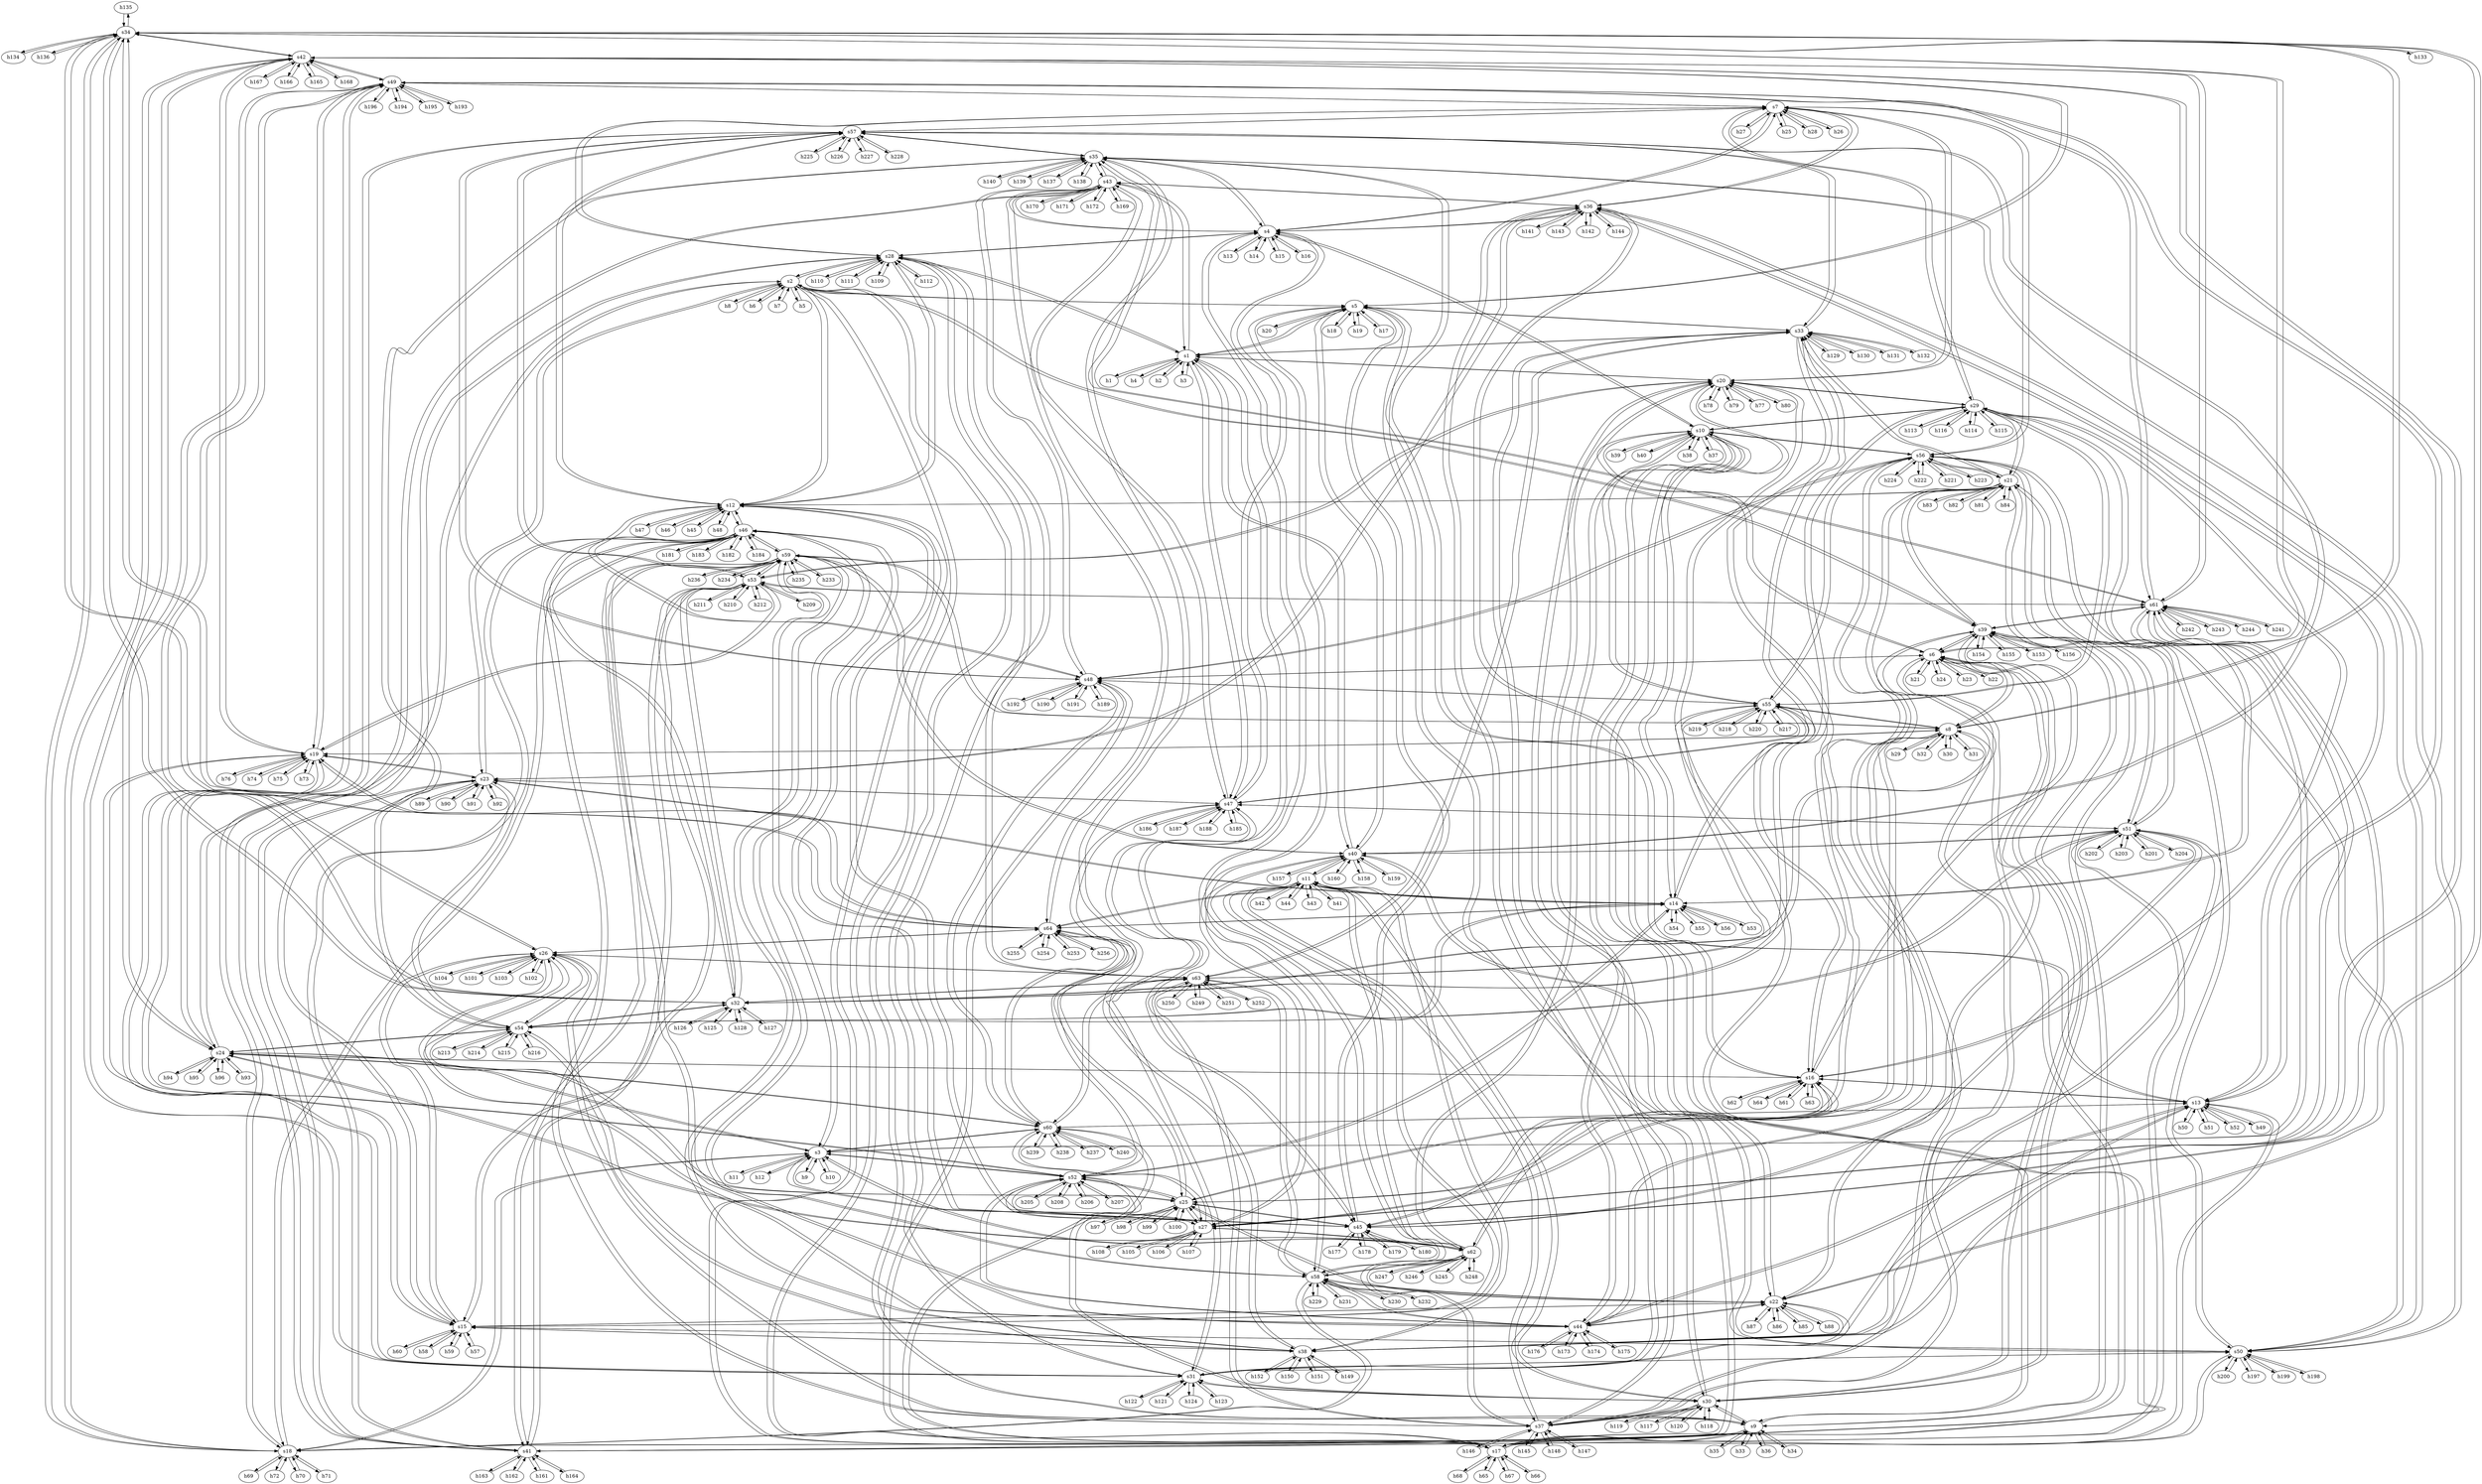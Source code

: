strict digraph "" {
	h135	 [ip="111.0.0.135",
		mac="0:0:0:0:0:87",
		type=host];
	s34	 [id=34,
		type=switch];
	h135 -> s34	 [capacity="1Gbps",
		cost=1,
		dst_port=6,
		src_port=0];
	h139	 [ip="111.0.0.139",
		mac="0:0:0:0:0:8b",
		type=host];
	s35	 [id=35,
		type=switch];
	h139 -> s35	 [capacity="1Gbps",
		cost=1,
		dst_port=6,
		src_port=0];
	h134	 [ip="111.0.0.134",
		mac="0:0:0:0:0:86",
		type=host];
	h134 -> s34	 [capacity="1Gbps",
		cost=1,
		dst_port=5,
		src_port=0];
	s7	 [id=7,
		type=switch];
	s57	 [id=57,
		type=switch];
	s7 -> s57	 [capacity="1Gbps",
		cost=1,
		dst_port=2,
		src_port=2];
	s56	 [id=56,
		type=switch];
	s7 -> s56	 [capacity="1Gbps",
		cost=1,
		dst_port=1,
		src_port=3];
	h25	 [ip="111.0.0.25",
		mac="0:0:0:0:0:19",
		type=host];
	s7 -> h25	 [capacity="1Gbps",
		cost=1,
		dst_port=0,
		src_port=4];
	s49	 [id=49,
		type=switch];
	s7 -> s49	 [capacity="1Gbps",
		cost=1,
		dst_port=3,
		src_port=7];
	s36	 [id=36,
		type=switch];
	s7 -> s36	 [capacity="1Gbps",
		cost=1,
		dst_port=3,
		src_port=0];
	h28	 [ip="111.0.0.28",
		mac="0:0:0:0:0:1c",
		type=host];
	s7 -> h28	 [capacity="1Gbps",
		cost=1,
		dst_port=0,
		src_port=7];
	h26	 [ip="111.0.0.26",
		mac="0:0:0:0:0:1a",
		type=host];
	s7 -> h26	 [capacity="1Gbps",
		cost=1,
		dst_port=0,
		src_port=5];
	s4	 [id=4,
		type=switch];
	s7 -> s4	 [capacity="1Gbps",
		cost=1,
		dst_port=3,
		src_port=1];
	s20	 [id=20,
		type=switch];
	s7 -> s20	 [capacity="1Gbps",
		cost=1,
		dst_port=3,
		src_port=4];
	s28	 [id=28,
		type=switch];
	s7 -> s28	 [capacity="1Gbps",
		cost=1,
		dst_port=3,
		src_port=5];
	s29	 [id=29,
		type=switch];
	s7 -> s29	 [capacity="1Gbps",
		cost=1,
		dst_port=2,
		src_port=6];
	h27	 [ip="111.0.0.27",
		mac="0:0:0:0:0:1b",
		type=host];
	s7 -> h27	 [capacity="1Gbps",
		cost=1,
		dst_port=0,
		src_port=6];
	h136	 [ip="111.0.0.136",
		mac="0:0:0:0:0:88",
		type=host];
	h136 -> s34	 [capacity="1Gbps",
		cost=1,
		dst_port=7,
		src_port=0];
	h137	 [ip="111.0.0.137",
		mac="0:0:0:0:0:89",
		type=host];
	h137 -> s35	 [capacity="1Gbps",
		cost=1,
		dst_port=4,
		src_port=0];
	h130	 [ip="111.0.0.130",
		mac="0:0:0:0:0:82",
		type=host];
	s33	 [id=33,
		type=switch];
	h130 -> s33	 [capacity="1Gbps",
		cost=1,
		dst_port=5,
		src_port=0];
	h131	 [ip="111.0.0.131",
		mac="0:0:0:0:0:83",
		type=host];
	h131 -> s33	 [capacity="1Gbps",
		cost=1,
		dst_port=6,
		src_port=0];
	h132	 [ip="111.0.0.132",
		mac="0:0:0:0:0:84",
		type=host];
	h132 -> s33	 [capacity="1Gbps",
		cost=1,
		dst_port=7,
		src_port=0];
	h20	 [ip="111.0.0.20",
		mac="0:0:0:0:0:14",
		type=host];
	s5	 [id=5,
		type=switch];
	h20 -> s5	 [capacity="1Gbps",
		cost=1,
		dst_port=7,
		src_port=0];
	h47	 [ip="111.0.0.47",
		mac="0:0:0:0:0:2f",
		type=host];
	s12	 [id=12,
		type=switch];
	h47 -> s12	 [capacity="1Gbps",
		cost=1,
		dst_port=6,
		src_port=0];
	h46	 [ip="111.0.0.46",
		mac="0:0:0:0:0:2e",
		type=host];
	h46 -> s12	 [capacity="1Gbps",
		cost=1,
		dst_port=5,
		src_port=0];
	h45	 [ip="111.0.0.45",
		mac="0:0:0:0:0:2d",
		type=host];
	h45 -> s12	 [capacity="1Gbps",
		cost=1,
		dst_port=4,
		src_port=0];
	h44	 [ip="111.0.0.44",
		mac="0:0:0:0:0:2c",
		type=host];
	s11	 [id=11,
		type=switch];
	h44 -> s11	 [capacity="1Gbps",
		cost=1,
		dst_port=7,
		src_port=0];
	h43	 [ip="111.0.0.43",
		mac="0:0:0:0:0:2b",
		type=host];
	h43 -> s11	 [capacity="1Gbps",
		cost=1,
		dst_port=6,
		src_port=0];
	h23	 [ip="111.0.0.23",
		mac="0:0:0:0:0:17",
		type=host];
	s6	 [id=6,
		type=switch];
	h23 -> s6	 [capacity="1Gbps",
		cost=1,
		dst_port=6,
		src_port=0];
	h41	 [ip="111.0.0.41",
		mac="0:0:0:0:0:29",
		type=host];
	h41 -> s11	 [capacity="1Gbps",
		cost=1,
		dst_port=4,
		src_port=0];
	h40	 [ip="111.0.0.40",
		mac="0:0:0:0:0:28",
		type=host];
	s10	 [id=10,
		type=switch];
	h40 -> s10	 [capacity="1Gbps",
		cost=1,
		dst_port=7,
		src_port=0];
	h138	 [ip="111.0.0.138",
		mac="0:0:0:0:0:8a",
		type=host];
	h138 -> s35	 [capacity="1Gbps",
		cost=1,
		dst_port=5,
		src_port=0];
	h22	 [ip="111.0.0.22",
		mac="0:0:0:0:0:16",
		type=host];
	h22 -> s6	 [capacity="1Gbps",
		cost=1,
		dst_port=5,
		src_port=0];
	h49	 [ip="111.0.0.49",
		mac="0:0:0:0:0:31",
		type=host];
	s13	 [id=13,
		type=switch];
	h49 -> s13	 [capacity="1Gbps",
		cost=1,
		dst_port=4,
		src_port=0];
	h48	 [ip="111.0.0.48",
		mac="0:0:0:0:0:30",
		type=host];
	h48 -> s12	 [capacity="1Gbps",
		cost=1,
		dst_port=7,
		src_port=0];
	h252	 [ip="111.0.0.252",
		mac="0:0:0:0:0:fc",
		type=host];
	s63	 [id=63,
		type=switch];
	h252 -> s63	 [capacity="1Gbps",
		cost=1,
		dst_port=7,
		src_port=0];
	h234	 [ip="111.0.0.234",
		mac="0:0:0:0:0:ea",
		type=host];
	s59	 [id=59,
		type=switch];
	h234 -> s59	 [capacity="1Gbps",
		cost=1,
		dst_port=5,
		src_port=0];
	h223	 [ip="111.0.0.223",
		mac="0:0:0:0:0:df",
		type=host];
	h223 -> s56	 [capacity="1Gbps",
		cost=1,
		dst_port=6,
		src_port=0];
	h187	 [ip="111.0.0.187",
		mac="0:0:0:0:0:bb",
		type=host];
	s47	 [id=47,
		type=switch];
	h187 -> s47	 [capacity="1Gbps",
		cost=1,
		dst_port=6,
		src_port=0];
	h225	 [ip="111.0.0.225",
		mac="0:0:0:0:0:e1",
		type=host];
	h225 -> s57	 [capacity="1Gbps",
		cost=1,
		dst_port=4,
		src_port=0];
	s57 -> s7	 [capacity="1Gbps",
		cost=1,
		dst_port=2,
		src_port=2];
	s57 -> h225	 [capacity="1Gbps",
		cost=1,
		dst_port=0,
		src_port=4];
	s53	 [id=53,
		type=switch];
	s57 -> s53	 [capacity="1Gbps",
		cost=1,
		dst_port=3,
		src_port=6];
	h226	 [ip="111.0.0.226",
		mac="0:0:0:0:0:e2",
		type=host];
	s57 -> h226	 [capacity="1Gbps",
		cost=1,
		dst_port=0,
		src_port=5];
	h227	 [ip="111.0.0.227",
		mac="0:0:0:0:0:e3",
		type=host];
	s57 -> h227	 [capacity="1Gbps",
		cost=1,
		dst_port=0,
		src_port=6];
	s40	 [id=40,
		type=switch];
	s57 -> s40	 [capacity="1Gbps",
		cost=1,
		dst_port=2,
		src_port=4];
	s48	 [id=48,
		type=switch];
	s57 -> s48	 [capacity="1Gbps",
		cost=1,
		dst_port=3,
		src_port=7];
	s57 -> s12	 [capacity="1Gbps",
		cost=1,
		dst_port=2,
		src_port=1];
	s57 -> s35	 [capacity="1Gbps",
		cost=1,
		dst_port=4,
		src_port=0];
	s57 -> s33	 [capacity="1Gbps",
		cost=1,
		dst_port=4,
		src_port=3];
	h228	 [ip="111.0.0.228",
		mac="0:0:0:0:0:e4",
		type=host];
	s57 -> h228	 [capacity="1Gbps",
		cost=1,
		dst_port=0,
		src_port=7];
	s24	 [id=24,
		type=switch];
	s57 -> s24	 [capacity="1Gbps",
		cost=1,
		dst_port=3,
		src_port=5];
	s56 -> s7	 [capacity="1Gbps",
		cost=1,
		dst_port=3,
		src_port=1];
	s56 -> h223	 [capacity="1Gbps",
		cost=1,
		dst_port=0,
		src_port=6];
	s55	 [id=55,
		type=switch];
	s56 -> s55	 [capacity="1Gbps",
		cost=1,
		dst_port=4,
		src_port=3];
	s51	 [id=51,
		type=switch];
	s56 -> s51	 [capacity="1Gbps",
		cost=1,
		dst_port=2,
		src_port=5];
	s50	 [id=50,
		type=switch];
	s56 -> s50	 [capacity="1Gbps",
		cost=1,
		dst_port=5,
		src_port=6];
	h224	 [ip="111.0.0.224",
		mac="0:0:0:0:0:e0",
		type=host];
	s56 -> h224	 [capacity="1Gbps",
		cost=1,
		dst_port=0,
		src_port=7];
	s44	 [id=44,
		type=switch];
	s56 -> s44	 [capacity="1Gbps",
		cost=1,
		dst_port=2,
		src_port=2];
	s56 -> s48	 [capacity="1Gbps",
		cost=1,
		dst_port=4,
		src_port=7];
	h222	 [ip="111.0.0.222",
		mac="0:0:0:0:0:de",
		type=host];
	s56 -> h222	 [capacity="1Gbps",
		cost=1,
		dst_port=0,
		src_port=5];
	s56 -> s10	 [capacity="1Gbps",
		cost=1,
		dst_port=4,
		src_port=0];
	h221	 [ip="111.0.0.221",
		mac="0:0:0:0:0:dd",
		type=host];
	s56 -> h221	 [capacity="1Gbps",
		cost=1,
		dst_port=0,
		src_port=4];
	s21	 [id=21,
		type=switch];
	s56 -> s21	 [capacity="1Gbps",
		cost=1,
		dst_port=4,
		src_port=4];
	s55 -> s56	 [capacity="1Gbps",
		cost=1,
		dst_port=3,
		src_port=4];
	s55 -> s47	 [capacity="1Gbps",
		cost=1,
		dst_port=4,
		src_port=5];
	s55 -> s48	 [capacity="1Gbps",
		cost=1,
		dst_port=5,
		src_port=7];
	s55 -> s10	 [capacity="1Gbps",
		cost=1,
		dst_port=5,
		src_port=1];
	s16	 [id=16,
		type=switch];
	s55 -> s16	 [capacity="1Gbps",
		cost=1,
		dst_port=4,
		src_port=2];
	h217	 [ip="111.0.0.217",
		mac="0:0:0:0:0:d9",
		type=host];
	s55 -> h217	 [capacity="1Gbps",
		cost=1,
		dst_port=0,
		src_port=4];
	h219	 [ip="111.0.0.219",
		mac="0:0:0:0:0:db",
		type=host];
	s55 -> h219	 [capacity="1Gbps",
		cost=1,
		dst_port=0,
		src_port=6];
	h218	 [ip="111.0.0.218",
		mac="0:0:0:0:0:da",
		type=host];
	s55 -> h218	 [capacity="1Gbps",
		cost=1,
		dst_port=0,
		src_port=5];
	s32	 [id=32,
		type=switch];
	s55 -> s32	 [capacity="1Gbps",
		cost=1,
		dst_port=1,
		src_port=3];
	h220	 [ip="111.0.0.220",
		mac="0:0:0:0:0:dc",
		type=host];
	s55 -> h220	 [capacity="1Gbps",
		cost=1,
		dst_port=0,
		src_port=7];
	s8	 [id=8,
		type=switch];
	s55 -> s8	 [capacity="1Gbps",
		cost=1,
		dst_port=4,
		src_port=0];
	s55 -> s29	 [capacity="1Gbps",
		cost=1,
		dst_port=0,
		src_port=6];
	s54	 [id=54,
		type=switch];
	s54 -> s51	 [capacity="1Gbps",
		cost=1,
		dst_port=0,
		src_port=7];
	s14	 [id=14,
		type=switch];
	s54 -> s14	 [capacity="1Gbps",
		cost=1,
		dst_port=4,
		src_port=3];
	s38	 [id=38,
		type=switch];
	s54 -> s38	 [capacity="1Gbps",
		cost=1,
		dst_port=4,
		src_port=1];
	s54 -> s35	 [capacity="1Gbps",
		cost=1,
		dst_port=5,
		src_port=2];
	s54 -> s32	 [capacity="1Gbps",
		cost=1,
		dst_port=4,
		src_port=0];
	h216	 [ip="111.0.0.216",
		mac="0:0:0:0:0:d8",
		type=host];
	s54 -> h216	 [capacity="1Gbps",
		cost=1,
		dst_port=0,
		src_port=7];
	h213	 [ip="111.0.0.213",
		mac="0:0:0:0:0:d5",
		type=host];
	s54 -> h213	 [capacity="1Gbps",
		cost=1,
		dst_port=0,
		src_port=4];
	h214	 [ip="111.0.0.214",
		mac="0:0:0:0:0:d6",
		type=host];
	s54 -> h214	 [capacity="1Gbps",
		cost=1,
		dst_port=0,
		src_port=5];
	h215	 [ip="111.0.0.215",
		mac="0:0:0:0:0:d7",
		type=host];
	s54 -> h215	 [capacity="1Gbps",
		cost=1,
		dst_port=0,
		src_port=6];
	s23	 [id=23,
		type=switch];
	s54 -> s23	 [capacity="1Gbps",
		cost=1,
		dst_port=0,
		src_port=4];
	s26	 [id=26,
		type=switch];
	s54 -> s26	 [capacity="1Gbps",
		cost=1,
		dst_port=4,
		src_port=5];
	s54 -> s24	 [capacity="1Gbps",
		cost=1,
		dst_port=4,
		src_port=6];
	s53 -> s57	 [capacity="1Gbps",
		cost=1,
		dst_port=6,
		src_port=3];
	s53 -> s59	 [capacity="1Gbps",
		cost=1,
		dst_port=7,
		src_port=6];
	s41	 [id=41,
		type=switch];
	s53 -> s41	 [capacity="1Gbps",
		cost=1,
		dst_port=4,
		src_port=5];
	h209	 [ip="111.0.0.209",
		mac="0:0:0:0:0:d1",
		type=host];
	s53 -> h209	 [capacity="1Gbps",
		cost=1,
		dst_port=0,
		src_port=4];
	s19	 [id=19,
		type=switch];
	s53 -> s19	 [capacity="1Gbps",
		cost=1,
		dst_port=4,
		src_port=0];
	s15	 [id=15,
		type=switch];
	s53 -> s15	 [capacity="1Gbps",
		cost=1,
		dst_port=7,
		src_port=1];
	h211	 [ip="111.0.0.211",
		mac="0:0:0:0:0:d3",
		type=host];
	s53 -> h211	 [capacity="1Gbps",
		cost=1,
		dst_port=0,
		src_port=6];
	h210	 [ip="111.0.0.210",
		mac="0:0:0:0:0:d2",
		type=host];
	s53 -> h210	 [capacity="1Gbps",
		cost=1,
		dst_port=0,
		src_port=5];
	h212	 [ip="111.0.0.212",
		mac="0:0:0:0:0:d4",
		type=host];
	s53 -> h212	 [capacity="1Gbps",
		cost=1,
		dst_port=0,
		src_port=7];
	s61	 [id=61,
		type=switch];
	s53 -> s61	 [capacity="1Gbps",
		cost=1,
		dst_port=4,
		src_port=7];
	s53 -> s32	 [capacity="1Gbps",
		cost=1,
		dst_port=5,
		src_port=2];
	s53 -> s20	 [capacity="1Gbps",
		cost=1,
		dst_port=6,
		src_port=4];
	s52	 [id=52,
		type=switch];
	h205	 [ip="111.0.0.205",
		mac="0:0:0:0:0:cd",
		type=host];
	s52 -> h205	 [capacity="1Gbps",
		cost=1,
		dst_port=0,
		src_port=4];
	s52 -> s44	 [capacity="1Gbps",
		cost=1,
		dst_port=5,
		src_port=3];
	s52 -> s47	 [capacity="1Gbps",
		cost=1,
		dst_port=5,
		src_port=4];
	s52 -> s49	 [capacity="1Gbps",
		cost=1,
		dst_port=5,
		src_port=7];
	h208	 [ip="111.0.0.208",
		mac="0:0:0:0:0:d0",
		type=host];
	s52 -> h208	 [capacity="1Gbps",
		cost=1,
		dst_port=0,
		src_port=7];
	h206	 [ip="111.0.0.206",
		mac="0:0:0:0:0:ce",
		type=host];
	s52 -> h206	 [capacity="1Gbps",
		cost=1,
		dst_port=0,
		src_port=5];
	s52 -> s14	 [capacity="1Gbps",
		cost=1,
		dst_port=5,
		src_port=2];
	s30	 [id=30,
		type=switch];
	s52 -> s30	 [capacity="1Gbps",
		cost=1,
		dst_port=6,
		src_port=1];
	s3	 [id=3,
		type=switch];
	s52 -> s3	 [capacity="1Gbps",
		cost=1,
		dst_port=5,
		src_port=0];
	h207	 [ip="111.0.0.207",
		mac="0:0:0:0:0:cf",
		type=host];
	s52 -> h207	 [capacity="1Gbps",
		cost=1,
		dst_port=0,
		src_port=6];
	s27	 [id=27,
		type=switch];
	s52 -> s27	 [capacity="1Gbps",
		cost=1,
		dst_port=3,
		src_port=5];
	s25	 [id=25,
		type=switch];
	s52 -> s25	 [capacity="1Gbps",
		cost=1,
		dst_port=7,
		src_port=6];
	s51 -> s56	 [capacity="1Gbps",
		cost=1,
		dst_port=5,
		src_port=2];
	s51 -> s54	 [capacity="1Gbps",
		cost=1,
		dst_port=0,
		src_port=0];
	s45	 [id=45,
		type=switch];
	s51 -> s45	 [capacity="1Gbps",
		cost=1,
		dst_port=0,
		src_port=4];
	s51 -> s47	 [capacity="1Gbps",
		cost=1,
		dst_port=6,
		src_port=3];
	s51 -> s40	 [capacity="1Gbps",
		cost=1,
		dst_port=3,
		src_port=6];
	s51 -> s41	 [capacity="1Gbps",
		cost=1,
		dst_port=5,
		src_port=7];
	h201	 [ip="111.0.0.201",
		mac="0:0:0:0:0:c9",
		type=host];
	s51 -> h201	 [capacity="1Gbps",
		cost=1,
		dst_port=0,
		src_port=4];
	h204	 [ip="111.0.0.204",
		mac="0:0:0:0:0:cc",
		type=host];
	s51 -> h204	 [capacity="1Gbps",
		cost=1,
		dst_port=0,
		src_port=7];
	h202	 [ip="111.0.0.202",
		mac="0:0:0:0:0:ca",
		type=host];
	s51 -> h202	 [capacity="1Gbps",
		cost=1,
		dst_port=0,
		src_port=5];
	h203	 [ip="111.0.0.203",
		mac="0:0:0:0:0:cb",
		type=host];
	s51 -> h203	 [capacity="1Gbps",
		cost=1,
		dst_port=0,
		src_port=6];
	s51 -> s38	 [capacity="1Gbps",
		cost=1,
		dst_port=5,
		src_port=1];
	s51 -> s21	 [capacity="1Gbps",
		cost=1,
		dst_port=5,
		src_port=5];
	s50 -> s56	 [capacity="1Gbps",
		cost=1,
		dst_port=6,
		src_port=5];
	h200	 [ip="111.0.0.200",
		mac="0:0:0:0:0:c8",
		type=host];
	s50 -> h200	 [capacity="1Gbps",
		cost=1,
		dst_port=0,
		src_port=7];
	s50 -> s40	 [capacity="1Gbps",
		cost=1,
		dst_port=4,
		src_port=7];
	h197	 [ip="111.0.0.197",
		mac="0:0:0:0:0:c5",
		type=host];
	s50 -> h197	 [capacity="1Gbps",
		cost=1,
		dst_port=0,
		src_port=4];
	h199	 [ip="111.0.0.199",
		mac="0:0:0:0:0:c7",
		type=host];
	s50 -> h199	 [capacity="1Gbps",
		cost=1,
		dst_port=0,
		src_port=6];
	s17	 [id=17,
		type=switch];
	s50 -> s17	 [capacity="1Gbps",
		cost=1,
		dst_port=5,
		src_port=3];
	s50 -> s15	 [capacity="1Gbps",
		cost=1,
		dst_port=6,
		src_port=4];
	s50 -> s35	 [capacity="1Gbps",
		cost=1,
		dst_port=6,
		src_port=0];
	s50 -> s36	 [capacity="1Gbps",
		cost=1,
		dst_port=2,
		src_port=2];
	s31	 [id=31,
		type=switch];
	s50 -> s31	 [capacity="1Gbps",
		cost=1,
		dst_port=6,
		src_port=1];
	h198	 [ip="111.0.0.198",
		mac="0:0:0:0:0:c6",
		type=host];
	s50 -> h198	 [capacity="1Gbps",
		cost=1,
		dst_port=0,
		src_port=5];
	s50 -> s21	 [capacity="1Gbps",
		cost=1,
		dst_port=6,
		src_port=6];
	h141	 [ip="111.0.0.141",
		mac="0:0:0:0:0:8d",
		type=host];
	h141 -> s36	 [capacity="1Gbps",
		cost=1,
		dst_port=4,
		src_port=0];
	h140	 [ip="111.0.0.140",
		mac="0:0:0:0:0:8c",
		type=host];
	h140 -> s35	 [capacity="1Gbps",
		cost=1,
		dst_port=7,
		src_port=0];
	h143	 [ip="111.0.0.143",
		mac="0:0:0:0:0:8f",
		type=host];
	h143 -> s36	 [capacity="1Gbps",
		cost=1,
		dst_port=6,
		src_port=0];
	h142	 [ip="111.0.0.142",
		mac="0:0:0:0:0:8e",
		type=host];
	h142 -> s36	 [capacity="1Gbps",
		cost=1,
		dst_port=5,
		src_port=0];
	h145	 [ip="111.0.0.145",
		mac="0:0:0:0:0:91",
		type=host];
	s37	 [id=37,
		type=switch];
	h145 -> s37	 [capacity="1Gbps",
		cost=1,
		dst_port=4,
		src_port=0];
	h144	 [ip="111.0.0.144",
		mac="0:0:0:0:0:90",
		type=host];
	h144 -> s36	 [capacity="1Gbps",
		cost=1,
		dst_port=7,
		src_port=0];
	s59 -> h234	 [capacity="1Gbps",
		cost=1,
		dst_port=0,
		src_port=5];
	s59 -> s53	 [capacity="1Gbps",
		cost=1,
		dst_port=6,
		src_port=7];
	s59 -> s44	 [capacity="1Gbps",
		cost=1,
		dst_port=6,
		src_port=3];
	s46	 [id=46,
		type=switch];
	s59 -> s46	 [capacity="1Gbps",
		cost=1,
		dst_port=6,
		src_port=4];
	s59 -> s40	 [capacity="1Gbps",
		cost=1,
		dst_port=6,
		src_port=5];
	s59 -> s41	 [capacity="1Gbps",
		cost=1,
		dst_port=7,
		src_port=6];
	h235	 [ip="111.0.0.235",
		mac="0:0:0:0:0:eb",
		type=host];
	s59 -> h235	 [capacity="1Gbps",
		cost=1,
		dst_port=0,
		src_port=6];
	s59 -> s38	 [capacity="1Gbps",
		cost=1,
		dst_port=6,
		src_port=1];
	h233	 [ip="111.0.0.233",
		mac="0:0:0:0:0:e9",
		type=host];
	s59 -> h233	 [capacity="1Gbps",
		cost=1,
		dst_port=0,
		src_port=4];
	s59 -> s8	 [capacity="1Gbps",
		cost=1,
		dst_port=7,
		src_port=0];
	s59 -> s3	 [capacity="1Gbps",
		cost=1,
		dst_port=6,
		src_port=2];
	h236	 [ip="111.0.0.236",
		mac="0:0:0:0:0:ec",
		type=host];
	s59 -> h236	 [capacity="1Gbps",
		cost=1,
		dst_port=0,
		src_port=7];
	s58	 [id=58,
		type=switch];
	s58 -> s44	 [capacity="1Gbps",
		cost=1,
		dst_port=7,
		src_port=3];
	s58 -> s46	 [capacity="1Gbps",
		cost=1,
		dst_port=7,
		src_port=4];
	s58 -> s40	 [capacity="1Gbps",
		cost=1,
		dst_port=7,
		src_port=5];
	s18	 [id=18,
		type=switch];
	s58 -> s18	 [capacity="1Gbps",
		cost=1,
		dst_port=7,
		src_port=1];
	s62	 [id=62,
		type=switch];
	s58 -> s62	 [capacity="1Gbps",
		cost=1,
		dst_port=7,
		src_port=6];
	s58 -> s63	 [capacity="1Gbps",
		cost=1,
		dst_port=7,
		src_port=7];
	h230	 [ip="111.0.0.230",
		mac="0:0:0:0:0:e6",
		type=host];
	s58 -> h230	 [capacity="1Gbps",
		cost=1,
		dst_port=0,
		src_port=5];
	h232	 [ip="111.0.0.232",
		mac="0:0:0:0:0:e8",
		type=host];
	s58 -> h232	 [capacity="1Gbps",
		cost=1,
		dst_port=0,
		src_port=7];
	h229	 [ip="111.0.0.229",
		mac="0:0:0:0:0:e5",
		type=host];
	s58 -> h229	 [capacity="1Gbps",
		cost=1,
		dst_port=0,
		src_port=4];
	h231	 [ip="111.0.0.231",
		mac="0:0:0:0:0:e7",
		type=host];
	s58 -> h231	 [capacity="1Gbps",
		cost=1,
		dst_port=0,
		src_port=6];
	s58 -> s5	 [capacity="1Gbps",
		cost=1,
		dst_port=7,
		src_port=2];
	s22	 [id=22,
		type=switch];
	s58 -> s22	 [capacity="1Gbps",
		cost=1,
		dst_port=7,
		src_port=0];
	h242	 [ip="111.0.0.242",
		mac="0:0:0:0:0:f2",
		type=host];
	h242 -> s61	 [capacity="1Gbps",
		cost=1,
		dst_port=5,
		src_port=0];
	h129	 [ip="111.0.0.129",
		mac="0:0:0:0:0:81",
		type=host];
	h129 -> s33	 [capacity="1Gbps",
		cost=1,
		dst_port=4,
		src_port=0];
	h128	 [ip="111.0.0.128",
		mac="0:0:0:0:0:80",
		type=host];
	h128 -> s32	 [capacity="1Gbps",
		cost=1,
		dst_port=7,
		src_port=0];
	h127	 [ip="111.0.0.127",
		mac="0:0:0:0:0:7f",
		type=host];
	h127 -> s32	 [capacity="1Gbps",
		cost=1,
		dst_port=6,
		src_port=0];
	h126	 [ip="111.0.0.126",
		mac="0:0:0:0:0:7e",
		type=host];
	h126 -> s32	 [capacity="1Gbps",
		cost=1,
		dst_port=5,
		src_port=0];
	h125	 [ip="111.0.0.125",
		mac="0:0:0:0:0:7d",
		type=host];
	h125 -> s32	 [capacity="1Gbps",
		cost=1,
		dst_port=4,
		src_port=0];
	h124	 [ip="111.0.0.124",
		mac="0:0:0:0:0:7c",
		type=host];
	h124 -> s31	 [capacity="1Gbps",
		cost=1,
		dst_port=7,
		src_port=0];
	h123	 [ip="111.0.0.123",
		mac="0:0:0:0:0:7b",
		type=host];
	h123 -> s31	 [capacity="1Gbps",
		cost=1,
		dst_port=6,
		src_port=0];
	h122	 [ip="111.0.0.122",
		mac="0:0:0:0:0:7a",
		type=host];
	h122 -> s31	 [capacity="1Gbps",
		cost=1,
		dst_port=5,
		src_port=0];
	h121	 [ip="111.0.0.121",
		mac="0:0:0:0:0:79",
		type=host];
	h121 -> s31	 [capacity="1Gbps",
		cost=1,
		dst_port=4,
		src_port=0];
	h120	 [ip="111.0.0.120",
		mac="0:0:0:0:0:78",
		type=host];
	h120 -> s30	 [capacity="1Gbps",
		cost=1,
		dst_port=7,
		src_port=0];
	h54	 [ip="111.0.0.54",
		mac="0:0:0:0:0:36",
		type=host];
	h54 -> s14	 [capacity="1Gbps",
		cost=1,
		dst_port=5,
		src_port=0];
	h55	 [ip="111.0.0.55",
		mac="0:0:0:0:0:37",
		type=host];
	h55 -> s14	 [capacity="1Gbps",
		cost=1,
		dst_port=6,
		src_port=0];
	h56	 [ip="111.0.0.56",
		mac="0:0:0:0:0:38",
		type=host];
	h56 -> s14	 [capacity="1Gbps",
		cost=1,
		dst_port=7,
		src_port=0];
	h25 -> s7	 [capacity="1Gbps",
		cost=1,
		dst_port=4,
		src_port=0];
	h50	 [ip="111.0.0.50",
		mac="0:0:0:0:0:32",
		type=host];
	h50 -> s13	 [capacity="1Gbps",
		cost=1,
		dst_port=5,
		src_port=0];
	h51	 [ip="111.0.0.51",
		mac="0:0:0:0:0:33",
		type=host];
	h51 -> s13	 [capacity="1Gbps",
		cost=1,
		dst_port=6,
		src_port=0];
	h52	 [ip="111.0.0.52",
		mac="0:0:0:0:0:34",
		type=host];
	h52 -> s13	 [capacity="1Gbps",
		cost=1,
		dst_port=7,
		src_port=0];
	h53	 [ip="111.0.0.53",
		mac="0:0:0:0:0:35",
		type=host];
	h53 -> s14	 [capacity="1Gbps",
		cost=1,
		dst_port=4,
		src_port=0];
	h255	 [ip="111.0.0.255",
		mac="0:0:0:0:0:ff",
		type=host];
	s64	 [id=64,
		type=switch];
	h255 -> s64	 [capacity="1Gbps",
		cost=1,
		dst_port=6,
		src_port=0];
	h133	 [ip="111.0.0.133",
		mac="0:0:0:0:0:85",
		type=host];
	h133 -> s34	 [capacity="1Gbps",
		cost=1,
		dst_port=4,
		src_port=0];
	h58	 [ip="111.0.0.58",
		mac="0:0:0:0:0:3a",
		type=host];
	h58 -> s15	 [capacity="1Gbps",
		cost=1,
		dst_port=5,
		src_port=0];
	h59	 [ip="111.0.0.59",
		mac="0:0:0:0:0:3b",
		type=host];
	h59 -> s15	 [capacity="1Gbps",
		cost=1,
		dst_port=6,
		src_port=0];
	h243	 [ip="111.0.0.243",
		mac="0:0:0:0:0:f3",
		type=host];
	h243 -> s61	 [capacity="1Gbps",
		cost=1,
		dst_port=6,
		src_port=0];
	h200 -> s50	 [capacity="1Gbps",
		cost=1,
		dst_port=7,
		src_port=0];
	h226 -> s57	 [capacity="1Gbps",
		cost=1,
		dst_port=5,
		src_port=0];
	h205 -> s52	 [capacity="1Gbps",
		cost=1,
		dst_port=4,
		src_port=0];
	h181	 [ip="111.0.0.181",
		mac="0:0:0:0:0:b5",
		type=host];
	h181 -> s46	 [capacity="1Gbps",
		cost=1,
		dst_port=4,
		src_port=0];
	h227 -> s57	 [capacity="1Gbps",
		cost=1,
		dst_port=6,
		src_port=0];
	h177	 [ip="111.0.0.177",
		mac="0:0:0:0:0:b1",
		type=host];
	h177 -> s45	 [capacity="1Gbps",
		cost=1,
		dst_port=4,
		src_port=0];
	h224 -> s56	 [capacity="1Gbps",
		cost=1,
		dst_port=7,
		src_port=0];
	s44 -> s56	 [capacity="1Gbps",
		cost=1,
		dst_port=2,
		src_port=2];
	s44 -> s52	 [capacity="1Gbps",
		cost=1,
		dst_port=3,
		src_port=5];
	s44 -> s59	 [capacity="1Gbps",
		cost=1,
		dst_port=3,
		src_port=6];
	s44 -> s58	 [capacity="1Gbps",
		cost=1,
		dst_port=0,
		src_port=7];
	h173	 [ip="111.0.0.173",
		mac="0:0:0:0:0:ad",
		type=host];
	s44 -> h173	 [capacity="1Gbps",
		cost=1,
		dst_port=0,
		src_port=4];
	h174	 [ip="111.0.0.174",
		mac="0:0:0:0:0:ae",
		type=host];
	s44 -> h174	 [capacity="1Gbps",
		cost=1,
		dst_port=0,
		src_port=5];
	h175	 [ip="111.0.0.175",
		mac="0:0:0:0:0:af",
		type=host];
	s44 -> h175	 [capacity="1Gbps",
		cost=1,
		dst_port=0,
		src_port=6];
	h176	 [ip="111.0.0.176",
		mac="0:0:0:0:0:b0",
		type=host];
	s44 -> h176	 [capacity="1Gbps",
		cost=1,
		dst_port=0,
		src_port=7];
	s44 -> s13	 [capacity="1Gbps",
		cost=1,
		dst_port=5,
		src_port=0];
	s44 -> s22	 [capacity="1Gbps",
		cost=1,
		dst_port=5,
		src_port=1];
	s44 -> s20	 [capacity="1Gbps",
		cost=1,
		dst_port=5,
		src_port=3];
	s44 -> s26	 [capacity="1Gbps",
		cost=1,
		dst_port=3,
		src_port=4];
	s45 -> s51	 [capacity="1Gbps",
		cost=1,
		dst_port=4,
		src_port=0];
	s45 -> h177	 [capacity="1Gbps",
		cost=1,
		dst_port=0,
		src_port=4];
	s45 -> s46	 [capacity="1Gbps",
		cost=1,
		dst_port=4,
		src_port=5];
	s42	 [id=42,
		type=switch];
	s45 -> s42	 [capacity="1Gbps",
		cost=1,
		dst_port=5,
		src_port=6];
	s45 -> s12	 [capacity="1Gbps",
		cost=1,
		dst_port=3,
		src_port=1];
	s45 -> s16	 [capacity="1Gbps",
		cost=1,
		dst_port=3,
		src_port=3];
	h178	 [ip="111.0.0.178",
		mac="0:0:0:0:0:b2",
		type=host];
	s45 -> h178	 [capacity="1Gbps",
		cost=1,
		dst_port=0,
		src_port=5];
	h179	 [ip="111.0.0.179",
		mac="0:0:0:0:0:b3",
		type=host];
	s45 -> h179	 [capacity="1Gbps",
		cost=1,
		dst_port=0,
		src_port=6];
	h180	 [ip="111.0.0.180",
		mac="0:0:0:0:0:b4",
		type=host];
	s45 -> h180	 [capacity="1Gbps",
		cost=1,
		dst_port=0,
		src_port=7];
	s1	 [id=1,
		type=switch];
	s45 -> s1	 [capacity="1Gbps",
		cost=1,
		dst_port=1,
		src_port=2];
	s45 -> s5	 [capacity="1Gbps",
		cost=1,
		dst_port=4,
		src_port=4];
	s45 -> s25	 [capacity="1Gbps",
		cost=1,
		dst_port=3,
		src_port=7];
	s46 -> s59	 [capacity="1Gbps",
		cost=1,
		dst_port=4,
		src_port=6];
	s46 -> s58	 [capacity="1Gbps",
		cost=1,
		dst_port=4,
		src_port=7];
	s46 -> h181	 [capacity="1Gbps",
		cost=1,
		dst_port=0,
		src_port=4];
	s46 -> s45	 [capacity="1Gbps",
		cost=1,
		dst_port=5,
		src_port=4];
	s46 -> s41	 [capacity="1Gbps",
		cost=1,
		dst_port=3,
		src_port=5];
	h183	 [ip="111.0.0.183",
		mac="0:0:0:0:0:b7",
		type=host];
	s46 -> h183	 [capacity="1Gbps",
		cost=1,
		dst_port=0,
		src_port=6];
	h182	 [ip="111.0.0.182",
		mac="0:0:0:0:0:b6",
		type=host];
	s46 -> h182	 [capacity="1Gbps",
		cost=1,
		dst_port=0,
		src_port=5];
	s46 -> s18	 [capacity="1Gbps",
		cost=1,
		dst_port=3,
		src_port=0];
	s46 -> s12	 [capacity="1Gbps",
		cost=1,
		dst_port=4,
		src_port=1];
	h184	 [ip="111.0.0.184",
		mac="0:0:0:0:0:b8",
		type=host];
	s46 -> h184	 [capacity="1Gbps",
		cost=1,
		dst_port=0,
		src_port=7];
	s46 -> s37	 [capacity="1Gbps",
		cost=1,
		dst_port=4,
		src_port=2];
	s46 -> s32	 [capacity="1Gbps",
		cost=1,
		dst_port=3,
		src_port=3];
	s47 -> h187	 [capacity="1Gbps",
		cost=1,
		dst_port=0,
		src_port=6];
	s47 -> s55	 [capacity="1Gbps",
		cost=1,
		dst_port=5,
		src_port=4];
	s47 -> s52	 [capacity="1Gbps",
		cost=1,
		dst_port=4,
		src_port=5];
	s47 -> s51	 [capacity="1Gbps",
		cost=1,
		dst_port=5,
		src_port=6];
	s43	 [id=43,
		type=switch];
	s47 -> s43	 [capacity="1Gbps",
		cost=1,
		dst_port=5,
		src_port=7];
	h188	 [ip="111.0.0.188",
		mac="0:0:0:0:0:bc",
		type=host];
	s47 -> h188	 [capacity="1Gbps",
		cost=1,
		dst_port=0,
		src_port=7];
	h185	 [ip="111.0.0.185",
		mac="0:0:0:0:0:b9",
		type=host];
	s47 -> h185	 [capacity="1Gbps",
		cost=1,
		dst_port=0,
		src_port=4];
	h186	 [ip="111.0.0.186",
		mac="0:0:0:0:0:ba",
		type=host];
	s47 -> h186	 [capacity="1Gbps",
		cost=1,
		dst_port=0,
		src_port=5];
	s47 -> s31	 [capacity="1Gbps",
		cost=1,
		dst_port=4,
		src_port=1];
	s47 -> s1	 [capacity="1Gbps",
		cost=1,
		dst_port=3,
		src_port=0];
	s47 -> s4	 [capacity="1Gbps",
		cost=1,
		dst_port=4,
		src_port=2];
	s47 -> s23	 [capacity="1Gbps",
		cost=1,
		dst_port=6,
		src_port=3];
	s40 -> s57	 [capacity="1Gbps",
		cost=1,
		dst_port=4,
		src_port=2];
	s40 -> s51	 [capacity="1Gbps",
		cost=1,
		dst_port=6,
		src_port=3];
	s40 -> s50	 [capacity="1Gbps",
		cost=1,
		dst_port=7,
		src_port=4];
	s40 -> s59	 [capacity="1Gbps",
		cost=1,
		dst_port=5,
		src_port=6];
	s40 -> s58	 [capacity="1Gbps",
		cost=1,
		dst_port=5,
		src_port=7];
	s40 -> s11	 [capacity="1Gbps",
		cost=1,
		dst_port=5,
		src_port=5];
	s40 -> s1	 [capacity="1Gbps",
		cost=1,
		dst_port=4,
		src_port=0];
	s40 -> s5	 [capacity="1Gbps",
		cost=1,
		dst_port=5,
		src_port=1];
	h160	 [ip="111.0.0.160",
		mac="0:0:0:0:0:a0",
		type=host];
	s40 -> h160	 [capacity="1Gbps",
		cost=1,
		dst_port=0,
		src_port=7];
	h158	 [ip="111.0.0.158",
		mac="0:0:0:0:0:9e",
		type=host];
	s40 -> h158	 [capacity="1Gbps",
		cost=1,
		dst_port=0,
		src_port=5];
	h159	 [ip="111.0.0.159",
		mac="0:0:0:0:0:9f",
		type=host];
	s40 -> h159	 [capacity="1Gbps",
		cost=1,
		dst_port=0,
		src_port=6];
	h157	 [ip="111.0.0.157",
		mac="0:0:0:0:0:9d",
		type=host];
	s40 -> h157	 [capacity="1Gbps",
		cost=1,
		dst_port=0,
		src_port=4];
	s41 -> s53	 [capacity="1Gbps",
		cost=1,
		dst_port=5,
		src_port=4];
	s41 -> s51	 [capacity="1Gbps",
		cost=1,
		dst_port=7,
		src_port=5];
	s41 -> s59	 [capacity="1Gbps",
		cost=1,
		dst_port=6,
		src_port=7];
	s41 -> s46	 [capacity="1Gbps",
		cost=1,
		dst_port=5,
		src_port=3];
	s9	 [id=9,
		type=switch];
	s41 -> s9	 [capacity="1Gbps",
		cost=1,
		dst_port=7,
		src_port=0];
	s41 -> s6	 [capacity="1Gbps",
		cost=1,
		dst_port=6,
		src_port=1];
	h163	 [ip="111.0.0.163",
		mac="0:0:0:0:0:a3",
		type=host];
	s41 -> h163	 [capacity="1Gbps",
		cost=1,
		dst_port=0,
		src_port=6];
	h162	 [ip="111.0.0.162",
		mac="0:0:0:0:0:a2",
		type=host];
	s41 -> h162	 [capacity="1Gbps",
		cost=1,
		dst_port=0,
		src_port=5];
	h161	 [ip="111.0.0.161",
		mac="0:0:0:0:0:a1",
		type=host];
	s41 -> h161	 [capacity="1Gbps",
		cost=1,
		dst_port=0,
		src_port=4];
	h164	 [ip="111.0.0.164",
		mac="0:0:0:0:0:a4",
		type=host];
	s41 -> h164	 [capacity="1Gbps",
		cost=1,
		dst_port=0,
		src_port=7];
	s41 -> s23	 [capacity="1Gbps",
		cost=1,
		dst_port=7,
		src_port=2];
	s41 -> s28	 [capacity="1Gbps",
		cost=1,
		dst_port=5,
		src_port=6];
	s42 -> s45	 [capacity="1Gbps",
		cost=1,
		dst_port=6,
		src_port=5];
	s42 -> s49	 [capacity="1Gbps",
		cost=1,
		dst_port=6,
		src_port=6];
	s42 -> s19	 [capacity="1Gbps",
		cost=1,
		dst_port=5,
		src_port=0];
	s42 -> s18	 [capacity="1Gbps",
		cost=1,
		dst_port=5,
		src_port=1];
	s42 -> s61	 [capacity="1Gbps",
		cost=1,
		dst_port=6,
		src_port=7];
	s42 -> s34	 [capacity="1Gbps",
		cost=1,
		dst_port=6,
		src_port=2];
	s42 -> s31	 [capacity="1Gbps",
		cost=1,
		dst_port=5,
		src_port=3];
	s42 -> s5	 [capacity="1Gbps",
		cost=1,
		dst_port=6,
		src_port=4];
	h167	 [ip="111.0.0.167",
		mac="0:0:0:0:0:a7",
		type=host];
	s42 -> h167	 [capacity="1Gbps",
		cost=1,
		dst_port=0,
		src_port=6];
	h166	 [ip="111.0.0.166",
		mac="0:0:0:0:0:a6",
		type=host];
	s42 -> h166	 [capacity="1Gbps",
		cost=1,
		dst_port=0,
		src_port=5];
	h165	 [ip="111.0.0.165",
		mac="0:0:0:0:0:a5",
		type=host];
	s42 -> h165	 [capacity="1Gbps",
		cost=1,
		dst_port=0,
		src_port=4];
	h168	 [ip="111.0.0.168",
		mac="0:0:0:0:0:a8",
		type=host];
	s42 -> h168	 [capacity="1Gbps",
		cost=1,
		dst_port=0,
		src_port=7];
	s43 -> s47	 [capacity="1Gbps",
		cost=1,
		dst_port=7,
		src_port=5];
	s43 -> s48	 [capacity="1Gbps",
		cost=1,
		dst_port=6,
		src_port=7];
	h170	 [ip="111.0.0.170",
		mac="0:0:0:0:0:aa",
		type=host];
	s43 -> h170	 [capacity="1Gbps",
		cost=1,
		dst_port=0,
		src_port=5];
	h171	 [ip="111.0.0.171",
		mac="0:0:0:0:0:ab",
		type=host];
	s43 -> h171	 [capacity="1Gbps",
		cost=1,
		dst_port=0,
		src_port=6];
	h172	 [ip="111.0.0.172",
		mac="0:0:0:0:0:ac",
		type=host];
	s43 -> h172	 [capacity="1Gbps",
		cost=1,
		dst_port=0,
		src_port=7];
	s43 -> s18	 [capacity="1Gbps",
		cost=1,
		dst_port=6,
		src_port=0];
	s43 -> s64	 [capacity="1Gbps",
		cost=1,
		dst_port=3,
		src_port=6];
	s43 -> s35	 [capacity="1Gbps",
		cost=1,
		dst_port=2,
		src_port=1];
	s43 -> s36	 [capacity="1Gbps",
		cost=1,
		dst_port=7,
		src_port=3];
	s43 -> s1	 [capacity="1Gbps",
		cost=1,
		dst_port=6,
		src_port=2];
	s43 -> s4	 [capacity="1Gbps",
		cost=1,
		dst_port=6,
		src_port=4];
	h169	 [ip="111.0.0.169",
		mac="0:0:0:0:0:a9",
		type=host];
	s43 -> h169	 [capacity="1Gbps",
		cost=1,
		dst_port=0,
		src_port=4];
	h239	 [ip="111.0.0.239",
		mac="0:0:0:0:0:ef",
		type=host];
	s60	 [id=60,
		type=switch];
	h239 -> s60	 [capacity="1Gbps",
		cost=1,
		dst_port=6,
		src_port=0];
	h201 -> s51	 [capacity="1Gbps",
		cost=1,
		dst_port=4,
		src_port=0];
	s48 -> s57	 [capacity="1Gbps",
		cost=1,
		dst_port=7,
		src_port=3];
	s48 -> s56	 [capacity="1Gbps",
		cost=1,
		dst_port=7,
		src_port=4];
	s48 -> s55	 [capacity="1Gbps",
		cost=1,
		dst_port=7,
		src_port=5];
	s48 -> s43	 [capacity="1Gbps",
		cost=1,
		dst_port=7,
		src_port=6];
	h191	 [ip="111.0.0.191",
		mac="0:0:0:0:0:bf",
		type=host];
	s48 -> h191	 [capacity="1Gbps",
		cost=1,
		dst_port=0,
		src_port=6];
	s48 -> s12	 [capacity="1Gbps",
		cost=1,
		dst_port=7,
		src_port=0];
	s48 -> s17	 [capacity="1Gbps",
		cost=1,
		dst_port=6,
		src_port=1];
	h189	 [ip="111.0.0.189",
		mac="0:0:0:0:0:bd",
		type=host];
	s48 -> h189	 [capacity="1Gbps",
		cost=1,
		dst_port=0,
		src_port=4];
	s48 -> s60	 [capacity="1Gbps",
		cost=1,
		dst_port=6,
		src_port=7];
	h192	 [ip="111.0.0.192",
		mac="0:0:0:0:0:c0",
		type=host];
	s48 -> h192	 [capacity="1Gbps",
		cost=1,
		dst_port=0,
		src_port=7];
	h190	 [ip="111.0.0.190",
		mac="0:0:0:0:0:be",
		type=host];
	s48 -> h190	 [capacity="1Gbps",
		cost=1,
		dst_port=0,
		src_port=5];
	s48 -> s6	 [capacity="1Gbps",
		cost=1,
		dst_port=7,
		src_port=2];
	s49 -> s7	 [capacity="1Gbps",
		cost=1,
		dst_port=7,
		src_port=3];
	s49 -> s52	 [capacity="1Gbps",
		cost=1,
		dst_port=7,
		src_port=5];
	s49 -> s42	 [capacity="1Gbps",
		cost=1,
		dst_port=6,
		src_port=1];
	h196	 [ip="111.0.0.196",
		mac="0:0:0:0:0:c4",
		type=host];
	s49 -> h196	 [capacity="1Gbps",
		cost=1,
		dst_port=0,
		src_port=7];
	h194	 [ip="111.0.0.194",
		mac="0:0:0:0:0:c2",
		type=host];
	s49 -> h194	 [capacity="1Gbps",
		cost=1,
		dst_port=0,
		src_port=5];
	h195	 [ip="111.0.0.195",
		mac="0:0:0:0:0:c3",
		type=host];
	s49 -> h195	 [capacity="1Gbps",
		cost=1,
		dst_port=0,
		src_port=6];
	s49 -> s19	 [capacity="1Gbps",
		cost=1,
		dst_port=7,
		src_port=0];
	s49 -> s13	 [capacity="1Gbps",
		cost=1,
		dst_port=6,
		src_port=2];
	s49 -> s61	 [capacity="1Gbps",
		cost=1,
		dst_port=7,
		src_port=7];
	s49 -> s32	 [capacity="1Gbps",
		cost=1,
		dst_port=7,
		src_port=4];
	h193	 [ip="111.0.0.193",
		mac="0:0:0:0:0:c1",
		type=host];
	s49 -> h193	 [capacity="1Gbps",
		cost=1,
		dst_port=0,
		src_port=4];
	s49 -> s24	 [capacity="1Gbps",
		cost=1,
		dst_port=6,
		src_port=6];
	h42	 [ip="111.0.0.42",
		mac="0:0:0:0:0:2a",
		type=host];
	h42 -> s11	 [capacity="1Gbps",
		cost=1,
		dst_port=5,
		src_port=0];
	h118	 [ip="111.0.0.118",
		mac="0:0:0:0:0:76",
		type=host];
	h118 -> s30	 [capacity="1Gbps",
		cost=1,
		dst_port=5,
		src_port=0];
	h119	 [ip="111.0.0.119",
		mac="0:0:0:0:0:77",
		type=host];
	h119 -> s30	 [capacity="1Gbps",
		cost=1,
		dst_port=6,
		src_port=0];
	h148	 [ip="111.0.0.148",
		mac="0:0:0:0:0:94",
		type=host];
	h148 -> s37	 [capacity="1Gbps",
		cost=1,
		dst_port=7,
		src_port=0];
	h112	 [ip="111.0.0.112",
		mac="0:0:0:0:0:70",
		type=host];
	h112 -> s28	 [capacity="1Gbps",
		cost=1,
		dst_port=7,
		src_port=0];
	h113	 [ip="111.0.0.113",
		mac="0:0:0:0:0:71",
		type=host];
	h113 -> s29	 [capacity="1Gbps",
		cost=1,
		dst_port=4,
		src_port=0];
	h110	 [ip="111.0.0.110",
		mac="0:0:0:0:0:6e",
		type=host];
	h110 -> s28	 [capacity="1Gbps",
		cost=1,
		dst_port=5,
		src_port=0];
	h111	 [ip="111.0.0.111",
		mac="0:0:0:0:0:6f",
		type=host];
	h111 -> s28	 [capacity="1Gbps",
		cost=1,
		dst_port=6,
		src_port=0];
	h116	 [ip="111.0.0.116",
		mac="0:0:0:0:0:74",
		type=host];
	h116 -> s29	 [capacity="1Gbps",
		cost=1,
		dst_port=7,
		src_port=0];
	h117	 [ip="111.0.0.117",
		mac="0:0:0:0:0:75",
		type=host];
	h117 -> s30	 [capacity="1Gbps",
		cost=1,
		dst_port=4,
		src_port=0];
	h114	 [ip="111.0.0.114",
		mac="0:0:0:0:0:72",
		type=host];
	h114 -> s29	 [capacity="1Gbps",
		cost=1,
		dst_port=5,
		src_port=0];
	h115	 [ip="111.0.0.115",
		mac="0:0:0:0:0:73",
		type=host];
	h115 -> s29	 [capacity="1Gbps",
		cost=1,
		dst_port=6,
		src_port=0];
	h69	 [ip="111.0.0.69",
		mac="0:0:0:0:0:45",
		type=host];
	h69 -> s18	 [capacity="1Gbps",
		cost=1,
		dst_port=4,
		src_port=0];
	h68	 [ip="111.0.0.68",
		mac="0:0:0:0:0:44",
		type=host];
	h68 -> s17	 [capacity="1Gbps",
		cost=1,
		dst_port=7,
		src_port=0];
	h57	 [ip="111.0.0.57",
		mac="0:0:0:0:0:39",
		type=host];
	h57 -> s15	 [capacity="1Gbps",
		cost=1,
		dst_port=4,
		src_port=0];
	h191 -> s48	 [capacity="1Gbps",
		cost=1,
		dst_port=6,
		src_port=0];
	h196 -> s49	 [capacity="1Gbps",
		cost=1,
		dst_port=7,
		src_port=0];
	h197 -> s50	 [capacity="1Gbps",
		cost=1,
		dst_port=4,
		src_port=0];
	h194 -> s49	 [capacity="1Gbps",
		cost=1,
		dst_port=5,
		src_port=0];
	h195 -> s49	 [capacity="1Gbps",
		cost=1,
		dst_port=6,
		src_port=0];
	h61	 [ip="111.0.0.61",
		mac="0:0:0:0:0:3d",
		type=host];
	h61 -> s16	 [capacity="1Gbps",
		cost=1,
		dst_port=4,
		src_port=0];
	h60	 [ip="111.0.0.60",
		mac="0:0:0:0:0:3c",
		type=host];
	h60 -> s15	 [capacity="1Gbps",
		cost=1,
		dst_port=7,
		src_port=0];
	h63	 [ip="111.0.0.63",
		mac="0:0:0:0:0:3f",
		type=host];
	h63 -> s16	 [capacity="1Gbps",
		cost=1,
		dst_port=6,
		src_port=0];
	h62	 [ip="111.0.0.62",
		mac="0:0:0:0:0:3e",
		type=host];
	h62 -> s16	 [capacity="1Gbps",
		cost=1,
		dst_port=5,
		src_port=0];
	h65	 [ip="111.0.0.65",
		mac="0:0:0:0:0:41",
		type=host];
	h65 -> s17	 [capacity="1Gbps",
		cost=1,
		dst_port=4,
		src_port=0];
	h64	 [ip="111.0.0.64",
		mac="0:0:0:0:0:40",
		type=host];
	h64 -> s16	 [capacity="1Gbps",
		cost=1,
		dst_port=7,
		src_port=0];
	h67	 [ip="111.0.0.67",
		mac="0:0:0:0:0:43",
		type=host];
	h67 -> s17	 [capacity="1Gbps",
		cost=1,
		dst_port=6,
		src_port=0];
	h66	 [ip="111.0.0.66",
		mac="0:0:0:0:0:42",
		type=host];
	h66 -> s17	 [capacity="1Gbps",
		cost=1,
		dst_port=5,
		src_port=0];
	h183 -> s46	 [capacity="1Gbps",
		cost=1,
		dst_port=6,
		src_port=0];
	h170 -> s43	 [capacity="1Gbps",
		cost=1,
		dst_port=5,
		src_port=0];
	h246	 [ip="111.0.0.246",
		mac="0:0:0:0:0:f6",
		type=host];
	h246 -> s62	 [capacity="1Gbps",
		cost=1,
		dst_port=5,
		src_port=0];
	h171 -> s43	 [capacity="1Gbps",
		cost=1,
		dst_port=6,
		src_port=0];
	h222 -> s56	 [capacity="1Gbps",
		cost=1,
		dst_port=5,
		src_port=0];
	h172 -> s43	 [capacity="1Gbps",
		cost=1,
		dst_port=7,
		src_port=0];
	h173 -> s44	 [capacity="1Gbps",
		cost=1,
		dst_port=4,
		src_port=0];
	h199 -> s50	 [capacity="1Gbps",
		cost=1,
		dst_port=6,
		src_port=0];
	h208 -> s52	 [capacity="1Gbps",
		cost=1,
		dst_port=7,
		src_port=0];
	h209 -> s53	 [capacity="1Gbps",
		cost=1,
		dst_port=4,
		src_port=0];
	h206 -> s52	 [capacity="1Gbps",
		cost=1,
		dst_port=5,
		src_port=0];
	h174 -> s44	 [capacity="1Gbps",
		cost=1,
		dst_port=5,
		src_port=0];
	h204 -> s51	 [capacity="1Gbps",
		cost=1,
		dst_port=7,
		src_port=0];
	h147	 [ip="111.0.0.147",
		mac="0:0:0:0:0:93",
		type=host];
	h147 -> s37	 [capacity="1Gbps",
		cost=1,
		dst_port=6,
		src_port=0];
	h202 -> s51	 [capacity="1Gbps",
		cost=1,
		dst_port=5,
		src_port=0];
	h203 -> s51	 [capacity="1Gbps",
		cost=1,
		dst_port=6,
		src_port=0];
	h182 -> s46	 [capacity="1Gbps",
		cost=1,
		dst_port=5,
		src_port=0];
	h175 -> s44	 [capacity="1Gbps",
		cost=1,
		dst_port=6,
		src_port=0];
	s19 -> s53	 [capacity="1Gbps",
		cost=1,
		dst_port=0,
		src_port=4];
	s19 -> s42	 [capacity="1Gbps",
		cost=1,
		dst_port=0,
		src_port=5];
	s19 -> s49	 [capacity="1Gbps",
		cost=1,
		dst_port=0,
		src_port=7];
	s19 -> s15	 [capacity="1Gbps",
		cost=1,
		dst_port=0,
		src_port=2];
	h76	 [ip="111.0.0.76",
		mac="0:0:0:0:0:4c",
		type=host];
	s19 -> h76	 [capacity="1Gbps",
		cost=1,
		dst_port=0,
		src_port=7];
	h74	 [ip="111.0.0.74",
		mac="0:0:0:0:0:4a",
		type=host];
	s19 -> h74	 [capacity="1Gbps",
		cost=1,
		dst_port=0,
		src_port=5];
	h75	 [ip="111.0.0.75",
		mac="0:0:0:0:0:4b",
		type=host];
	s19 -> h75	 [capacity="1Gbps",
		cost=1,
		dst_port=0,
		src_port=6];
	h73	 [ip="111.0.0.73",
		mac="0:0:0:0:0:49",
		type=host];
	s19 -> h73	 [capacity="1Gbps",
		cost=1,
		dst_port=0,
		src_port=4];
	s19 -> s64	 [capacity="1Gbps",
		cost=1,
		dst_port=0,
		src_port=6];
	s19 -> s31	 [capacity="1Gbps",
		cost=1,
		dst_port=0,
		src_port=1];
	s19 -> s8	 [capacity="1Gbps",
		cost=1,
		dst_port=0,
		src_port=0];
	s19 -> s23	 [capacity="1Gbps",
		cost=1,
		dst_port=1,
		src_port=3];
	s18 -> s58	 [capacity="1Gbps",
		cost=1,
		dst_port=1,
		src_port=7];
	s18 -> s46	 [capacity="1Gbps",
		cost=1,
		dst_port=0,
		src_port=4];
	s18 -> s42	 [capacity="1Gbps",
		cost=1,
		dst_port=1,
		src_port=5];
	s18 -> s43	 [capacity="1Gbps",
		cost=1,
		dst_port=0,
		src_port=6];
	s18 -> h69	 [capacity="1Gbps",
		cost=1,
		dst_port=0,
		src_port=4];
	h72	 [ip="111.0.0.72",
		mac="0:0:0:0:0:48",
		type=host];
	s18 -> h72	 [capacity="1Gbps",
		cost=1,
		dst_port=0,
		src_port=7];
	h70	 [ip="111.0.0.70",
		mac="0:0:0:0:0:46",
		type=host];
	s18 -> h70	 [capacity="1Gbps",
		cost=1,
		dst_port=0,
		src_port=5];
	h71	 [ip="111.0.0.71",
		mac="0:0:0:0:0:47",
		type=host];
	s18 -> h71	 [capacity="1Gbps",
		cost=1,
		dst_port=0,
		src_port=6];
	s18 -> s34	 [capacity="1Gbps",
		cost=1,
		dst_port=4,
		src_port=2];
	s18 -> s9	 [capacity="1Gbps",
		cost=1,
		dst_port=0,
		src_port=0];
	s18 -> s3	 [capacity="1Gbps",
		cost=1,
		dst_port=0,
		src_port=1];
	s18 -> s20	 [capacity="1Gbps",
		cost=1,
		dst_port=1,
		src_port=3];
	h176 -> s44	 [capacity="1Gbps",
		cost=1,
		dst_port=7,
		src_port=0];
	s13 -> h49	 [capacity="1Gbps",
		cost=1,
		dst_port=0,
		src_port=4];
	s13 -> h50	 [capacity="1Gbps",
		cost=1,
		dst_port=0,
		src_port=5];
	s13 -> h51	 [capacity="1Gbps",
		cost=1,
		dst_port=0,
		src_port=6];
	s13 -> h52	 [capacity="1Gbps",
		cost=1,
		dst_port=0,
		src_port=7];
	s13 -> s44	 [capacity="1Gbps",
		cost=1,
		dst_port=0,
		src_port=5];
	s13 -> s49	 [capacity="1Gbps",
		cost=1,
		dst_port=2,
		src_port=6];
	s13 -> s17	 [capacity="1Gbps",
		cost=1,
		dst_port=1,
		src_port=3];
	s13 -> s16	 [capacity="1Gbps",
		cost=1,
		dst_port=1,
		src_port=4];
	s13 -> s60	 [capacity="1Gbps",
		cost=1,
		dst_port=2,
		src_port=7];
	s13 -> s38	 [capacity="1Gbps",
		cost=1,
		dst_port=0,
		src_port=0];
	s13 -> s35	 [capacity="1Gbps",
		cost=1,
		dst_port=1,
		src_port=1];
	s13 -> s36	 [capacity="1Gbps",
		cost=1,
		dst_port=0,
		src_port=2];
	s12 -> h47	 [capacity="1Gbps",
		cost=1,
		dst_port=0,
		src_port=6];
	s12 -> h46	 [capacity="1Gbps",
		cost=1,
		dst_port=0,
		src_port=5];
	s12 -> h45	 [capacity="1Gbps",
		cost=1,
		dst_port=0,
		src_port=4];
	s12 -> h48	 [capacity="1Gbps",
		cost=1,
		dst_port=0,
		src_port=7];
	s12 -> s57	 [capacity="1Gbps",
		cost=1,
		dst_port=1,
		src_port=2];
	s12 -> s45	 [capacity="1Gbps",
		cost=1,
		dst_port=1,
		src_port=3];
	s12 -> s46	 [capacity="1Gbps",
		cost=1,
		dst_port=1,
		src_port=4];
	s12 -> s48	 [capacity="1Gbps",
		cost=1,
		dst_port=0,
		src_port=7];
	s12 -> s17	 [capacity="1Gbps",
		cost=1,
		dst_port=4,
		src_port=1];
	s2	 [id=2,
		type=switch];
	s12 -> s2	 [capacity="1Gbps",
		cost=1,
		dst_port=2,
		src_port=0];
	s12 -> s21	 [capacity="1Gbps",
		cost=1,
		dst_port=1,
		src_port=5];
	s12 -> s28	 [capacity="1Gbps",
		cost=1,
		dst_port=1,
		src_port=6];
	s11 -> h44	 [capacity="1Gbps",
		cost=1,
		dst_port=0,
		src_port=7];
	s11 -> h43	 [capacity="1Gbps",
		cost=1,
		dst_port=0,
		src_port=6];
	s11 -> h41	 [capacity="1Gbps",
		cost=1,
		dst_port=0,
		src_port=4];
	s11 -> s40	 [capacity="1Gbps",
		cost=1,
		dst_port=5,
		src_port=5];
	s11 -> h42	 [capacity="1Gbps",
		cost=1,
		dst_port=0,
		src_port=5];
	s11 -> s15	 [capacity="1Gbps",
		cost=1,
		dst_port=2,
		src_port=3];
	s11 -> s14	 [capacity="1Gbps",
		cost=1,
		dst_port=0,
		src_port=4];
	s11 -> s64	 [capacity="1Gbps",
		cost=1,
		dst_port=2,
		src_port=6];
	s11 -> s62	 [capacity="1Gbps",
		cost=1,
		dst_port=1,
		src_port=7];
	s11 -> s38	 [capacity="1Gbps",
		cost=1,
		dst_port=1,
		src_port=0];
	s11 -> s37	 [capacity="1Gbps",
		cost=1,
		dst_port=1,
		src_port=1];
	s11 -> s30	 [capacity="1Gbps",
		cost=1,
		dst_port=2,
		src_port=2];
	s10 -> h40	 [capacity="1Gbps",
		cost=1,
		dst_port=0,
		src_port=7];
	s10 -> s56	 [capacity="1Gbps",
		cost=1,
		dst_port=0,
		src_port=4];
	s10 -> s55	 [capacity="1Gbps",
		cost=1,
		dst_port=1,
		src_port=5];
	s10 -> s17	 [capacity="1Gbps",
		cost=1,
		dst_port=3,
		src_port=0];
	s10 -> s62	 [capacity="1Gbps",
		cost=1,
		dst_port=2,
		src_port=7];
	h38	 [ip="111.0.0.38",
		mac="0:0:0:0:0:26",
		type=host];
	s10 -> h38	 [capacity="1Gbps",
		cost=1,
		dst_port=0,
		src_port=5];
	s10 -> s6	 [capacity="1Gbps",
		cost=1,
		dst_port=3,
		src_port=1];
	s10 -> s4	 [capacity="1Gbps",
		cost=1,
		dst_port=0,
		src_port=2];
	h37	 [ip="111.0.0.37",
		mac="0:0:0:0:0:25",
		type=host];
	s10 -> h37	 [capacity="1Gbps",
		cost=1,
		dst_port=0,
		src_port=4];
	h39	 [ip="111.0.0.39",
		mac="0:0:0:0:0:27",
		type=host];
	s10 -> h39	 [capacity="1Gbps",
		cost=1,
		dst_port=0,
		src_port=6];
	s10 -> s22	 [capacity="1Gbps",
		cost=1,
		dst_port=1,
		src_port=3];
	s10 -> s29	 [capacity="1Gbps",
		cost=1,
		dst_port=1,
		src_port=6];
	s17 -> s50	 [capacity="1Gbps",
		cost=1,
		dst_port=1,
		src_port=5];
	s17 -> s48	 [capacity="1Gbps",
		cost=1,
		dst_port=1,
		src_port=6];
	s17 -> h68	 [capacity="1Gbps",
		cost=1,
		dst_port=0,
		src_port=7];
	s17 -> h65	 [capacity="1Gbps",
		cost=1,
		dst_port=0,
		src_port=4];
	s17 -> h67	 [capacity="1Gbps",
		cost=1,
		dst_port=0,
		src_port=6];
	s17 -> h66	 [capacity="1Gbps",
		cost=1,
		dst_port=0,
		src_port=5];
	s17 -> s13	 [capacity="1Gbps",
		cost=1,
		dst_port=3,
		src_port=1];
	s17 -> s12	 [capacity="1Gbps",
		cost=1,
		dst_port=1,
		src_port=4];
	s17 -> s10	 [capacity="1Gbps",
		cost=1,
		dst_port=0,
		src_port=3];
	s17 -> s60	 [capacity="1Gbps",
		cost=1,
		dst_port=1,
		src_port=7];
	s17 -> s9	 [capacity="1Gbps",
		cost=1,
		dst_port=3,
		src_port=0];
	s17 -> s2	 [capacity="1Gbps",
		cost=1,
		dst_port=3,
		src_port=2];
	s16 -> s55	 [capacity="1Gbps",
		cost=1,
		dst_port=2,
		src_port=4];
	s16 -> s45	 [capacity="1Gbps",
		cost=1,
		dst_port=3,
		src_port=3];
	s16 -> h61	 [capacity="1Gbps",
		cost=1,
		dst_port=0,
		src_port=4];
	s16 -> h63	 [capacity="1Gbps",
		cost=1,
		dst_port=0,
		src_port=6];
	s16 -> h62	 [capacity="1Gbps",
		cost=1,
		dst_port=0,
		src_port=5];
	s16 -> h64	 [capacity="1Gbps",
		cost=1,
		dst_port=0,
		src_port=7];
	s16 -> s13	 [capacity="1Gbps",
		cost=1,
		dst_port=4,
		src_port=1];
	s16 -> s62	 [capacity="1Gbps",
		cost=1,
		dst_port=3,
		src_port=7];
	s39	 [id=39,
		type=switch];
	s16 -> s39	 [capacity="1Gbps",
		cost=1,
		dst_port=0,
		src_port=0];
	s16 -> s36	 [capacity="1Gbps",
		cost=1,
		dst_port=4,
		src_port=2];
	s16 -> s24	 [capacity="1Gbps",
		cost=1,
		dst_port=2,
		src_port=5];
	s16 -> s29	 [capacity="1Gbps",
		cost=1,
		dst_port=3,
		src_port=6];
	s15 -> s53	 [capacity="1Gbps",
		cost=1,
		dst_port=1,
		src_port=5];
	s15 -> s50	 [capacity="1Gbps",
		cost=1,
		dst_port=4,
		src_port=6];
	s15 -> h58	 [capacity="1Gbps",
		cost=1,
		dst_port=0,
		src_port=5];
	s15 -> h59	 [capacity="1Gbps",
		cost=1,
		dst_port=0,
		src_port=6];
	s15 -> h57	 [capacity="1Gbps",
		cost=1,
		dst_port=0,
		src_port=4];
	s15 -> h60	 [capacity="1Gbps",
		cost=1,
		dst_port=0,
		src_port=7];
	s15 -> s19	 [capacity="1Gbps",
		cost=1,
		dst_port=2,
		src_port=0];
	s15 -> s11	 [capacity="1Gbps",
		cost=1,
		dst_port=3,
		src_port=2];
	s15 -> s38	 [capacity="1Gbps",
		cost=1,
		dst_port=2,
		src_port=1];
	s15 -> s22	 [capacity="1Gbps",
		cost=1,
		dst_port=4,
		src_port=3];
	s15 -> s23	 [capacity="1Gbps",
		cost=1,
		dst_port=4,
		src_port=4];
	s15 -> s26	 [capacity="1Gbps",
		cost=1,
		dst_port=2,
		src_port=7];
	s14 -> s54	 [capacity="1Gbps",
		cost=1,
		dst_port=7,
		src_port=4];
	s14 -> s52	 [capacity="1Gbps",
		cost=1,
		dst_port=2,
		src_port=5];
	s14 -> h54	 [capacity="1Gbps",
		cost=1,
		dst_port=0,
		src_port=5];
	s14 -> h55	 [capacity="1Gbps",
		cost=1,
		dst_port=0,
		src_port=6];
	s14 -> h56	 [capacity="1Gbps",
		cost=1,
		dst_port=0,
		src_port=7];
	s14 -> h53	 [capacity="1Gbps",
		cost=1,
		dst_port=0,
		src_port=4];
	s14 -> s11	 [capacity="1Gbps",
		cost=1,
		dst_port=4,
		src_port=0];
	s14 -> s64	 [capacity="1Gbps",
		cost=1,
		dst_port=4,
		src_port=6];
	s14 -> s33	 [capacity="1Gbps",
		cost=1,
		dst_port=3,
		src_port=1];
	s14 -> s23	 [capacity="1Gbps",
		cost=1,
		dst_port=5,
		src_port=2];
	s14 -> s20	 [capacity="1Gbps",
		cost=1,
		dst_port=4,
		src_port=3];
	s14 -> s29	 [capacity="1Gbps",
		cost=1,
		dst_port=4,
		src_port=7];
	h178 -> s45	 [capacity="1Gbps",
		cost=1,
		dst_port=5,
		src_port=0];
	h189 -> s48	 [capacity="1Gbps",
		cost=1,
		dst_port=4,
		src_port=0];
	h188 -> s47	 [capacity="1Gbps",
		cost=1,
		dst_port=7,
		src_port=0];
	h78	 [ip="111.0.0.78",
		mac="0:0:0:0:0:4e",
		type=host];
	h78 -> s20	 [capacity="1Gbps",
		cost=1,
		dst_port=5,
		src_port=0];
	h79	 [ip="111.0.0.79",
		mac="0:0:0:0:0:4f",
		type=host];
	h79 -> s20	 [capacity="1Gbps",
		cost=1,
		dst_port=6,
		src_port=0];
	h76 -> s19	 [capacity="1Gbps",
		cost=1,
		dst_port=7,
		src_port=0];
	h77	 [ip="111.0.0.77",
		mac="0:0:0:0:0:4d",
		type=host];
	h77 -> s20	 [capacity="1Gbps",
		cost=1,
		dst_port=4,
		src_port=0];
	h74 -> s19	 [capacity="1Gbps",
		cost=1,
		dst_port=5,
		src_port=0];
	h75 -> s19	 [capacity="1Gbps",
		cost=1,
		dst_port=6,
		src_port=0];
	h72 -> s18	 [capacity="1Gbps",
		cost=1,
		dst_port=7,
		src_port=0];
	h73 -> s19	 [capacity="1Gbps",
		cost=1,
		dst_port=4,
		src_port=0];
	h70 -> s18	 [capacity="1Gbps",
		cost=1,
		dst_port=5,
		src_port=0];
	h71 -> s18	 [capacity="1Gbps",
		cost=1,
		dst_port=6,
		src_port=0];
	h235 -> s59	 [capacity="1Gbps",
		cost=1,
		dst_port=6,
		src_port=0];
	h238	 [ip="111.0.0.238",
		mac="0:0:0:0:0:ee",
		type=host];
	h238 -> s60	 [capacity="1Gbps",
		cost=1,
		dst_port=5,
		src_port=0];
	h217 -> s55	 [capacity="1Gbps",
		cost=1,
		dst_port=4,
		src_port=0];
	h184 -> s46	 [capacity="1Gbps",
		cost=1,
		dst_port=7,
		src_port=0];
	h179 -> s45	 [capacity="1Gbps",
		cost=1,
		dst_port=6,
		src_port=0];
	h219 -> s55	 [capacity="1Gbps",
		cost=1,
		dst_port=6,
		src_port=0];
	h218 -> s55	 [capacity="1Gbps",
		cost=1,
		dst_port=5,
		src_port=0];
	h244	 [ip="111.0.0.244",
		mac="0:0:0:0:0:f4",
		type=host];
	h244 -> s61	 [capacity="1Gbps",
		cost=1,
		dst_port=7,
		src_port=0];
	h250	 [ip="111.0.0.250",
		mac="0:0:0:0:0:fa",
		type=host];
	h250 -> s63	 [capacity="1Gbps",
		cost=1,
		dst_port=5,
		src_port=0];
	h211 -> s53	 [capacity="1Gbps",
		cost=1,
		dst_port=6,
		src_port=0];
	h210 -> s53	 [capacity="1Gbps",
		cost=1,
		dst_port=5,
		src_port=0];
	s64 -> h255	 [capacity="1Gbps",
		cost=1,
		dst_port=0,
		src_port=6];
	s64 -> s43	 [capacity="1Gbps",
		cost=1,
		dst_port=6,
		src_port=3];
	s64 -> s19	 [capacity="1Gbps",
		cost=1,
		dst_port=6,
		src_port=0];
	s64 -> s11	 [capacity="1Gbps",
		cost=1,
		dst_port=6,
		src_port=2];
	s64 -> s14	 [capacity="1Gbps",
		cost=1,
		dst_port=6,
		src_port=4];
	s64 -> s60	 [capacity="1Gbps",
		cost=1,
		dst_port=5,
		src_port=7];
	h254	 [ip="111.0.0.254",
		mac="0:0:0:0:0:fe",
		type=host];
	s64 -> h254	 [capacity="1Gbps",
		cost=1,
		dst_port=0,
		src_port=5];
	s64 -> s34	 [capacity="1Gbps",
		cost=1,
		dst_port=7,
		src_port=1];
	h253	 [ip="111.0.0.253",
		mac="0:0:0:0:0:fd",
		type=host];
	s64 -> h253	 [capacity="1Gbps",
		cost=1,
		dst_port=0,
		src_port=4];
	h256	 [ip="111.0.1.0",
		mac="0:0:0:0:1:0",
		type=host];
	s64 -> h256	 [capacity="1Gbps",
		cost=1,
		dst_port=0,
		src_port=7];
	s64 -> s26	 [capacity="1Gbps",
		cost=1,
		dst_port=6,
		src_port=5];
	s64 -> s25	 [capacity="1Gbps",
		cost=1,
		dst_port=6,
		src_port=6];
	h212 -> s53	 [capacity="1Gbps",
		cost=1,
		dst_port=7,
		src_port=0];
	s62 -> s58	 [capacity="1Gbps",
		cost=1,
		dst_port=6,
		src_port=7];
	s62 -> h246	 [capacity="1Gbps",
		cost=1,
		dst_port=0,
		src_port=5];
	s62 -> s11	 [capacity="1Gbps",
		cost=1,
		dst_port=7,
		src_port=6];
	s62 -> s10	 [capacity="1Gbps",
		cost=1,
		dst_port=7,
		src_port=2];
	s62 -> s16	 [capacity="1Gbps",
		cost=1,
		dst_port=7,
		src_port=3];
	h245	 [ip="111.0.0.245",
		mac="0:0:0:0:0:f5",
		type=host];
	s62 -> h245	 [capacity="1Gbps",
		cost=1,
		dst_port=0,
		src_port=4];
	h248	 [ip="111.0.0.248",
		mac="0:0:0:0:0:f8",
		type=host];
	s62 -> h248	 [capacity="1Gbps",
		cost=1,
		dst_port=0,
		src_port=7];
	s62 -> s37	 [capacity="1Gbps",
		cost=1,
		dst_port=6,
		src_port=1];
	s62 -> s3	 [capacity="1Gbps",
		cost=1,
		dst_port=4,
		src_port=0];
	h247	 [ip="111.0.0.247",
		mac="0:0:0:0:0:f7",
		type=host];
	s62 -> h247	 [capacity="1Gbps",
		cost=1,
		dst_port=0,
		src_port=6];
	s62 -> s27	 [capacity="1Gbps",
		cost=1,
		dst_port=5,
		src_port=4];
	s62 -> s24	 [capacity="1Gbps",
		cost=1,
		dst_port=5,
		src_port=5];
	s63 -> h252	 [capacity="1Gbps",
		cost=1,
		dst_port=0,
		src_port=7];
	s63 -> s58	 [capacity="1Gbps",
		cost=1,
		dst_port=7,
		src_port=7];
	s63 -> h250	 [capacity="1Gbps",
		cost=1,
		dst_port=0,
		src_port=5];
	s63 -> s60	 [capacity="1Gbps",
		cost=1,
		dst_port=7,
		src_port=6];
	h249	 [ip="111.0.0.249",
		mac="0:0:0:0:0:f9",
		type=host];
	s63 -> h249	 [capacity="1Gbps",
		cost=1,
		dst_port=0,
		src_port=4];
	s63 -> s39	 [capacity="1Gbps",
		cost=1,
		dst_port=6,
		src_port=0];
	s63 -> s37	 [capacity="1Gbps",
		cost=1,
		dst_port=7,
		src_port=1];
	s63 -> s33	 [capacity="1Gbps",
		cost=1,
		dst_port=0,
		src_port=2];
	s63 -> s32	 [capacity="1Gbps",
		cost=1,
		dst_port=2,
		src_port=3];
	h251	 [ip="111.0.0.251",
		mac="0:0:0:0:0:fb",
		type=host];
	s63 -> h251	 [capacity="1Gbps",
		cost=1,
		dst_port=0,
		src_port=6];
	s63 -> s26	 [capacity="1Gbps",
		cost=1,
		dst_port=7,
		src_port=4];
	s63 -> s28	 [capacity="1Gbps",
		cost=1,
		dst_port=7,
		src_port=5];
	s60 -> h239	 [capacity="1Gbps",
		cost=1,
		dst_port=0,
		src_port=6];
	s60 -> s48	 [capacity="1Gbps",
		cost=1,
		dst_port=7,
		src_port=6];
	s60 -> s13	 [capacity="1Gbps",
		cost=1,
		dst_port=7,
		src_port=2];
	s60 -> s17	 [capacity="1Gbps",
		cost=1,
		dst_port=7,
		src_port=1];
	s60 -> h238	 [capacity="1Gbps",
		cost=1,
		dst_port=0,
		src_port=5];
	s60 -> s64	 [capacity="1Gbps",
		cost=1,
		dst_port=7,
		src_port=5];
	s60 -> s63	 [capacity="1Gbps",
		cost=1,
		dst_port=6,
		src_port=7];
	h237	 [ip="111.0.0.237",
		mac="0:0:0:0:0:ed",
		type=host];
	s60 -> h237	 [capacity="1Gbps",
		cost=1,
		dst_port=0,
		src_port=4];
	s60 -> s3	 [capacity="1Gbps",
		cost=1,
		dst_port=1,
		src_port=0];
	h240	 [ip="111.0.0.240",
		mac="0:0:0:0:0:f0",
		type=host];
	s60 -> h240	 [capacity="1Gbps",
		cost=1,
		dst_port=0,
		src_port=7];
	s60 -> s27	 [capacity="1Gbps",
		cost=1,
		dst_port=6,
		src_port=3];
	s60 -> s24	 [capacity="1Gbps",
		cost=1,
		dst_port=7,
		src_port=4];
	s61 -> s53	 [capacity="1Gbps",
		cost=1,
		dst_port=7,
		src_port=4];
	s61 -> h242	 [capacity="1Gbps",
		cost=1,
		dst_port=0,
		src_port=5];
	s61 -> h243	 [capacity="1Gbps",
		cost=1,
		dst_port=0,
		src_port=6];
	s61 -> s42	 [capacity="1Gbps",
		cost=1,
		dst_port=7,
		src_port=6];
	s61 -> s49	 [capacity="1Gbps",
		cost=1,
		dst_port=7,
		src_port=7];
	s61 -> h244	 [capacity="1Gbps",
		cost=1,
		dst_port=0,
		src_port=7];
	s61 -> s39	 [capacity="1Gbps",
		cost=1,
		dst_port=7,
		src_port=0];
	s61 -> s38	 [capacity="1Gbps",
		cost=1,
		dst_port=7,
		src_port=1];
	s61 -> s35	 [capacity="1Gbps",
		cost=1,
		dst_port=7,
		src_port=3];
	s61 -> s3	 [capacity="1Gbps",
		cost=1,
		dst_port=3,
		src_port=2];
	h241	 [ip="111.0.0.241",
		mac="0:0:0:0:0:f1",
		type=host];
	s61 -> h241	 [capacity="1Gbps",
		cost=1,
		dst_port=0,
		src_port=4];
	s61 -> s27	 [capacity="1Gbps",
		cost=1,
		dst_port=7,
		src_port=5];
	h8	 [ip="111.0.0.8",
		mac="0:0:0:0:0:8",
		type=host];
	h8 -> s2	 [capacity="1Gbps",
		cost=1,
		dst_port=7,
		src_port=0];
	h9	 [ip="111.0.0.9",
		mac="0:0:0:0:0:9",
		type=host];
	h9 -> s3	 [capacity="1Gbps",
		cost=1,
		dst_port=4,
		src_port=0];
	h2	 [ip="111.0.0.2",
		mac="0:0:0:0:0:2",
		type=host];
	h2 -> s1	 [capacity="1Gbps",
		cost=1,
		dst_port=5,
		src_port=0];
	h3	 [ip="111.0.0.3",
		mac="0:0:0:0:0:3",
		type=host];
	h3 -> s1	 [capacity="1Gbps",
		cost=1,
		dst_port=6,
		src_port=0];
	h1	 [ip="111.0.0.1",
		mac="0:0:0:0:0:1",
		type=host];
	h1 -> s1	 [capacity="1Gbps",
		cost=1,
		dst_port=4,
		src_port=0];
	h6	 [ip="111.0.0.6",
		mac="0:0:0:0:0:6",
		type=host];
	h6 -> s2	 [capacity="1Gbps",
		cost=1,
		dst_port=5,
		src_port=0];
	h7	 [ip="111.0.0.7",
		mac="0:0:0:0:0:7",
		type=host];
	h7 -> s2	 [capacity="1Gbps",
		cost=1,
		dst_port=6,
		src_port=0];
	h4	 [ip="111.0.0.4",
		mac="0:0:0:0:0:4",
		type=host];
	h4 -> s1	 [capacity="1Gbps",
		cost=1,
		dst_port=7,
		src_port=0];
	h5	 [ip="111.0.0.5",
		mac="0:0:0:0:0:5",
		type=host];
	h5 -> s2	 [capacity="1Gbps",
		cost=1,
		dst_port=4,
		src_port=0];
	h185 -> s47	 [capacity="1Gbps",
		cost=1,
		dst_port=4,
		src_port=0];
	h245 -> s62	 [capacity="1Gbps",
		cost=1,
		dst_port=4,
		src_port=0];
	h149	 [ip="111.0.0.149",
		mac="0:0:0:0:0:95",
		type=host];
	h149 -> s38	 [capacity="1Gbps",
		cost=1,
		dst_port=4,
		src_port=0];
	h237 -> s60	 [capacity="1Gbps",
		cost=1,
		dst_port=4,
		src_port=0];
	h38 -> s10	 [capacity="1Gbps",
		cost=1,
		dst_port=5,
		src_port=0];
	h230 -> s58	 [capacity="1Gbps",
		cost=1,
		dst_port=5,
		src_port=0];
	h105	 [ip="111.0.0.105",
		mac="0:0:0:0:0:69",
		type=host];
	h105 -> s27	 [capacity="1Gbps",
		cost=1,
		dst_port=4,
		src_port=0];
	h186 -> s47	 [capacity="1Gbps",
		cost=1,
		dst_port=5,
		src_port=0];
	h104	 [ip="111.0.0.104",
		mac="0:0:0:0:0:68",
		type=host];
	h104 -> s26	 [capacity="1Gbps",
		cost=1,
		dst_port=7,
		src_port=0];
	h221 -> s56	 [capacity="1Gbps",
		cost=1,
		dst_port=4,
		src_port=0];
	h106	 [ip="111.0.0.106",
		mac="0:0:0:0:0:6a",
		type=host];
	h106 -> s27	 [capacity="1Gbps",
		cost=1,
		dst_port=5,
		src_port=0];
	h107	 [ip="111.0.0.107",
		mac="0:0:0:0:0:6b",
		type=host];
	h107 -> s27	 [capacity="1Gbps",
		cost=1,
		dst_port=6,
		src_port=0];
	h180 -> s45	 [capacity="1Gbps",
		cost=1,
		dst_port=7,
		src_port=0];
	h83	 [ip="111.0.0.83",
		mac="0:0:0:0:0:53",
		type=host];
	h83 -> s21	 [capacity="1Gbps",
		cost=1,
		dst_port=6,
		src_port=0];
	h82	 [ip="111.0.0.82",
		mac="0:0:0:0:0:52",
		type=host];
	h82 -> s21	 [capacity="1Gbps",
		cost=1,
		dst_port=5,
		src_port=0];
	h81	 [ip="111.0.0.81",
		mac="0:0:0:0:0:51",
		type=host];
	h81 -> s21	 [capacity="1Gbps",
		cost=1,
		dst_port=4,
		src_port=0];
	h80	 [ip="111.0.0.80",
		mac="0:0:0:0:0:50",
		type=host];
	h80 -> s20	 [capacity="1Gbps",
		cost=1,
		dst_port=7,
		src_port=0];
	h87	 [ip="111.0.0.87",
		mac="0:0:0:0:0:57",
		type=host];
	h87 -> s22	 [capacity="1Gbps",
		cost=1,
		dst_port=6,
		src_port=0];
	h86	 [ip="111.0.0.86",
		mac="0:0:0:0:0:56",
		type=host];
	h86 -> s22	 [capacity="1Gbps",
		cost=1,
		dst_port=5,
		src_port=0];
	h85	 [ip="111.0.0.85",
		mac="0:0:0:0:0:55",
		type=host];
	h85 -> s22	 [capacity="1Gbps",
		cost=1,
		dst_port=4,
		src_port=0];
	h84	 [ip="111.0.0.84",
		mac="0:0:0:0:0:54",
		type=host];
	h84 -> s21	 [capacity="1Gbps",
		cost=1,
		dst_port=7,
		src_port=0];
	h101	 [ip="111.0.0.101",
		mac="0:0:0:0:0:65",
		type=host];
	h101 -> s26	 [capacity="1Gbps",
		cost=1,
		dst_port=4,
		src_port=0];
	h89	 [ip="111.0.0.89",
		mac="0:0:0:0:0:59",
		type=host];
	h89 -> s23	 [capacity="1Gbps",
		cost=1,
		dst_port=4,
		src_port=0];
	h88	 [ip="111.0.0.88",
		mac="0:0:0:0:0:58",
		type=host];
	h88 -> s22	 [capacity="1Gbps",
		cost=1,
		dst_port=7,
		src_port=0];
	h109	 [ip="111.0.0.109",
		mac="0:0:0:0:0:6d",
		type=host];
	h109 -> s28	 [capacity="1Gbps",
		cost=1,
		dst_port=4,
		src_port=0];
	h108	 [ip="111.0.0.108",
		mac="0:0:0:0:0:6c",
		type=host];
	h108 -> s27	 [capacity="1Gbps",
		cost=1,
		dst_port=7,
		src_port=0];
	h100	 [ip="111.0.0.100",
		mac="0:0:0:0:0:64",
		type=host];
	h100 -> s25	 [capacity="1Gbps",
		cost=1,
		dst_port=7,
		src_port=0];
	h248 -> s62	 [capacity="1Gbps",
		cost=1,
		dst_port=7,
		src_port=0];
	h249 -> s63	 [capacity="1Gbps",
		cost=1,
		dst_port=4,
		src_port=0];
	s39 -> s16	 [capacity="1Gbps",
		cost=1,
		dst_port=0,
		src_port=4];
	s39 -> s63	 [capacity="1Gbps",
		cost=1,
		dst_port=0,
		src_port=6];
	s39 -> s61	 [capacity="1Gbps",
		cost=1,
		dst_port=0,
		src_port=7];
	s39 -> s30	 [capacity="1Gbps",
		cost=1,
		dst_port=1,
		src_port=1];
	s39 -> s9	 [capacity="1Gbps",
		cost=1,
		dst_port=1,
		src_port=0];
	s39 -> s2	 [capacity="1Gbps",
		cost=1,
		dst_port=1,
		src_port=2];
	s39 -> s6	 [capacity="1Gbps",
		cost=1,
		dst_port=1,
		src_port=3];
	h154	 [ip="111.0.0.154",
		mac="0:0:0:0:0:9a",
		type=host];
	s39 -> h154	 [capacity="1Gbps",
		cost=1,
		dst_port=0,
		src_port=5];
	h155	 [ip="111.0.0.155",
		mac="0:0:0:0:0:9b",
		type=host];
	s39 -> h155	 [capacity="1Gbps",
		cost=1,
		dst_port=0,
		src_port=6];
	h153	 [ip="111.0.0.153",
		mac="0:0:0:0:0:99",
		type=host];
	s39 -> h153	 [capacity="1Gbps",
		cost=1,
		dst_port=0,
		src_port=4];
	s39 -> s21	 [capacity="1Gbps",
		cost=1,
		dst_port=0,
		src_port=5];
	h156	 [ip="111.0.0.156",
		mac="0:0:0:0:0:9c",
		type=host];
	s39 -> h156	 [capacity="1Gbps",
		cost=1,
		dst_port=0,
		src_port=7];
	s38 -> s54	 [capacity="1Gbps",
		cost=1,
		dst_port=1,
		src_port=4];
	s38 -> s51	 [capacity="1Gbps",
		cost=1,
		dst_port=1,
		src_port=5];
	s38 -> s59	 [capacity="1Gbps",
		cost=1,
		dst_port=1,
		src_port=6];
	s38 -> s13	 [capacity="1Gbps",
		cost=1,
		dst_port=0,
		src_port=3];
	s38 -> s11	 [capacity="1Gbps",
		cost=1,
		dst_port=0,
		src_port=1];
	s38 -> s15	 [capacity="1Gbps",
		cost=1,
		dst_port=1,
		src_port=2];
	s38 -> s61	 [capacity="1Gbps",
		cost=1,
		dst_port=1,
		src_port=7];
	s38 -> h149	 [capacity="1Gbps",
		cost=1,
		dst_port=0,
		src_port=4];
	s38 -> s35	 [capacity="1Gbps",
		cost=1,
		dst_port=0,
		src_port=0];
	h152	 [ip="111.0.0.152",
		mac="0:0:0:0:0:98",
		type=host];
	s38 -> h152	 [capacity="1Gbps",
		cost=1,
		dst_port=0,
		src_port=7];
	h150	 [ip="111.0.0.150",
		mac="0:0:0:0:0:96",
		type=host];
	s38 -> h150	 [capacity="1Gbps",
		cost=1,
		dst_port=0,
		src_port=5];
	h151	 [ip="111.0.0.151",
		mac="0:0:0:0:0:97",
		type=host];
	s38 -> h151	 [capacity="1Gbps",
		cost=1,
		dst_port=0,
		src_port=6];
	h254 -> s64	 [capacity="1Gbps",
		cost=1,
		dst_port=5,
		src_port=0];
	h232 -> s58	 [capacity="1Gbps",
		cost=1,
		dst_port=7,
		src_port=0];
	s35 -> h139	 [capacity="1Gbps",
		cost=1,
		dst_port=0,
		src_port=6];
	s35 -> h137	 [capacity="1Gbps",
		cost=1,
		dst_port=0,
		src_port=4];
	s35 -> h138	 [capacity="1Gbps",
		cost=1,
		dst_port=0,
		src_port=5];
	s35 -> s57	 [capacity="1Gbps",
		cost=1,
		dst_port=0,
		src_port=4];
	s35 -> s54	 [capacity="1Gbps",
		cost=1,
		dst_port=2,
		src_port=5];
	s35 -> s50	 [capacity="1Gbps",
		cost=1,
		dst_port=0,
		src_port=6];
	s35 -> h140	 [capacity="1Gbps",
		cost=1,
		dst_port=0,
		src_port=7];
	s35 -> s43	 [capacity="1Gbps",
		cost=1,
		dst_port=1,
		src_port=2];
	s35 -> s13	 [capacity="1Gbps",
		cost=1,
		dst_port=1,
		src_port=1];
	s35 -> s61	 [capacity="1Gbps",
		cost=1,
		dst_port=3,
		src_port=7];
	s35 -> s38	 [capacity="1Gbps",
		cost=1,
		dst_port=3,
		src_port=0];
	s35 -> s4	 [capacity="1Gbps",
		cost=1,
		dst_port=1,
		src_port=3];
	s34 -> h135	 [capacity="1Gbps",
		cost=1,
		dst_port=0,
		src_port=6];
	s34 -> h134	 [capacity="1Gbps",
		cost=1,
		dst_port=0,
		src_port=5];
	s34 -> h136	 [capacity="1Gbps",
		cost=1,
		dst_port=0,
		src_port=7];
	s34 -> h133	 [capacity="1Gbps",
		cost=1,
		dst_port=0,
		src_port=4];
	s34 -> s42	 [capacity="1Gbps",
		cost=1,
		dst_port=2,
		src_port=6];
	s34 -> s18	 [capacity="1Gbps",
		cost=1,
		dst_port=2,
		src_port=4];
	s34 -> s64	 [capacity="1Gbps",
		cost=1,
		dst_port=1,
		src_port=7];
	s34 -> s32	 [capacity="1Gbps",
		cost=1,
		dst_port=0,
		src_port=2];
	s34 -> s8	 [capacity="1Gbps",
		cost=1,
		dst_port=1,
		src_port=0];
	s34 -> s6	 [capacity="1Gbps",
		cost=1,
		dst_port=2,
		src_port=1];
	s34 -> s22	 [capacity="1Gbps",
		cost=1,
		dst_port=0,
		src_port=3];
	s34 -> s26	 [capacity="1Gbps",
		cost=1,
		dst_port=1,
		src_port=5];
	s37 -> h145	 [capacity="1Gbps",
		cost=1,
		dst_port=0,
		src_port=4];
	s37 -> s46	 [capacity="1Gbps",
		cost=1,
		dst_port=2,
		src_port=4];
	s37 -> h148	 [capacity="1Gbps",
		cost=1,
		dst_port=0,
		src_port=7];
	s37 -> h147	 [capacity="1Gbps",
		cost=1,
		dst_port=0,
		src_port=6];
	s37 -> s11	 [capacity="1Gbps",
		cost=1,
		dst_port=1,
		src_port=1];
	s37 -> s62	 [capacity="1Gbps",
		cost=1,
		dst_port=6,
		src_port=6];
	s37 -> s63	 [capacity="1Gbps",
		cost=1,
		dst_port=1,
		src_port=7];
	s37 -> s30	 [capacity="1Gbps",
		cost=1,
		dst_port=7,
		src_port=2];
	s37 -> s33	 [capacity="1Gbps",
		cost=1,
		dst_port=7,
		src_port=3];
	h146	 [ip="111.0.0.146",
		mac="0:0:0:0:0:92",
		type=host];
	s37 -> h146	 [capacity="1Gbps",
		cost=1,
		dst_port=0,
		src_port=5];
	s37 -> s8	 [capacity="1Gbps",
		cost=1,
		dst_port=2,
		src_port=0];
	s37 -> s21	 [capacity="1Gbps",
		cost=1,
		dst_port=2,
		src_port=5];
	s36 -> s7	 [capacity="1Gbps",
		cost=1,
		dst_port=0,
		src_port=3];
	s36 -> s50	 [capacity="1Gbps",
		cost=1,
		dst_port=2,
		src_port=7];
	s36 -> h141	 [capacity="1Gbps",
		cost=1,
		dst_port=0,
		src_port=4];
	s36 -> h143	 [capacity="1Gbps",
		cost=1,
		dst_port=0,
		src_port=6];
	s36 -> h142	 [capacity="1Gbps",
		cost=1,
		dst_port=0,
		src_port=5];
	s36 -> h144	 [capacity="1Gbps",
		cost=1,
		dst_port=0,
		src_port=7];
	s36 -> s43	 [capacity="1Gbps",
		cost=1,
		dst_port=3,
		src_port=2];
	s36 -> s13	 [capacity="1Gbps",
		cost=1,
		dst_port=2,
		src_port=0];
	s36 -> s16	 [capacity="1Gbps",
		cost=1,
		dst_port=2,
		src_port=4];
	s36 -> s31	 [capacity="1Gbps",
		cost=1,
		dst_port=1,
		src_port=1];
	s36 -> s4	 [capacity="1Gbps",
		cost=1,
		dst_port=2,
		src_port=5];
	s36 -> s23	 [capacity="1Gbps",
		cost=1,
		dst_port=3,
		src_port=6];
	s31 -> s50	 [capacity="1Gbps",
		cost=1,
		dst_port=3,
		src_port=6];
	s31 -> h124	 [capacity="1Gbps",
		cost=1,
		dst_port=0,
		src_port=7];
	s31 -> h123	 [capacity="1Gbps",
		cost=1,
		dst_port=0,
		src_port=6];
	s31 -> h122	 [capacity="1Gbps",
		cost=1,
		dst_port=0,
		src_port=5];
	s31 -> h121	 [capacity="1Gbps",
		cost=1,
		dst_port=0,
		src_port=4];
	s31 -> s47	 [capacity="1Gbps",
		cost=1,
		dst_port=1,
		src_port=4];
	s31 -> s42	 [capacity="1Gbps",
		cost=1,
		dst_port=3,
		src_port=5];
	s31 -> s19	 [capacity="1Gbps",
		cost=1,
		dst_port=1,
		src_port=0];
	s31 -> s36	 [capacity="1Gbps",
		cost=1,
		dst_port=1,
		src_port=1];
	s31 -> s30	 [capacity="1Gbps",
		cost=1,
		dst_port=3,
		src_port=2];
	s31 -> s22	 [capacity="1Gbps",
		cost=1,
		dst_port=2,
		src_port=3];
	s31 -> s28	 [capacity="1Gbps",
		cost=1,
		dst_port=0,
		src_port=7];
	s30 -> s52	 [capacity="1Gbps",
		cost=1,
		dst_port=1,
		src_port=6];
	s30 -> h120	 [capacity="1Gbps",
		cost=1,
		dst_port=0,
		src_port=7];
	s30 -> h118	 [capacity="1Gbps",
		cost=1,
		dst_port=0,
		src_port=5];
	s30 -> h119	 [capacity="1Gbps",
		cost=1,
		dst_port=0,
		src_port=6];
	s30 -> h117	 [capacity="1Gbps",
		cost=1,
		dst_port=0,
		src_port=4];
	s30 -> s11	 [capacity="1Gbps",
		cost=1,
		dst_port=2,
		src_port=2];
	s30 -> s39	 [capacity="1Gbps",
		cost=1,
		dst_port=4,
		src_port=1];
	s30 -> s37	 [capacity="1Gbps",
		cost=1,
		dst_port=2,
		src_port=7];
	s30 -> s31	 [capacity="1Gbps",
		cost=1,
		dst_port=2,
		src_port=3];
	s30 -> s9	 [capacity="1Gbps",
		cost=1,
		dst_port=4,
		src_port=0];
	s30 -> s6	 [capacity="1Gbps",
		cost=1,
		dst_port=4,
		src_port=4];
	s30 -> s5	 [capacity="1Gbps",
		cost=1,
		dst_port=2,
		src_port=5];
	s33 -> h130	 [capacity="1Gbps",
		cost=1,
		dst_port=0,
		src_port=5];
	s33 -> h131	 [capacity="1Gbps",
		cost=1,
		dst_port=0,
		src_port=6];
	s33 -> h132	 [capacity="1Gbps",
		cost=1,
		dst_port=0,
		src_port=7];
	s33 -> s57	 [capacity="1Gbps",
		cost=1,
		dst_port=3,
		src_port=4];
	s33 -> h129	 [capacity="1Gbps",
		cost=1,
		dst_port=0,
		src_port=4];
	s33 -> s14	 [capacity="1Gbps",
		cost=1,
		dst_port=1,
		src_port=3];
	s33 -> s63	 [capacity="1Gbps",
		cost=1,
		dst_port=2,
		src_port=0];
	s33 -> s37	 [capacity="1Gbps",
		cost=1,
		dst_port=3,
		src_port=7];
	s33 -> s1	 [capacity="1Gbps",
		cost=1,
		dst_port=0,
		src_port=1];
	s33 -> s5	 [capacity="1Gbps",
		cost=1,
		dst_port=3,
		src_port=2];
	s33 -> s21	 [capacity="1Gbps",
		cost=1,
		dst_port=3,
		src_port=5];
	s33 -> s25	 [capacity="1Gbps",
		cost=1,
		dst_port=1,
		src_port=6];
	s32 -> s55	 [capacity="1Gbps",
		cost=1,
		dst_port=3,
		src_port=3];
	s32 -> s54	 [capacity="1Gbps",
		cost=1,
		dst_port=3,
		src_port=4];
	s32 -> s53	 [capacity="1Gbps",
		cost=1,
		dst_port=2,
		src_port=5];
	s32 -> h128	 [capacity="1Gbps",
		cost=1,
		dst_port=0,
		src_port=7];
	s32 -> h127	 [capacity="1Gbps",
		cost=1,
		dst_port=0,
		src_port=6];
	s32 -> h126	 [capacity="1Gbps",
		cost=1,
		dst_port=0,
		src_port=5];
	s32 -> h125	 [capacity="1Gbps",
		cost=1,
		dst_port=0,
		src_port=4];
	s32 -> s46	 [capacity="1Gbps",
		cost=1,
		dst_port=3,
		src_port=1];
	s32 -> s49	 [capacity="1Gbps",
		cost=1,
		dst_port=4,
		src_port=7];
	s32 -> s63	 [capacity="1Gbps",
		cost=1,
		dst_port=3,
		src_port=2];
	s32 -> s34	 [capacity="1Gbps",
		cost=1,
		dst_port=2,
		src_port=0];
	s32 -> s29	 [capacity="1Gbps",
		cost=1,
		dst_port=7,
		src_port=6];
	h228 -> s57	 [capacity="1Gbps",
		cost=1,
		dst_port=7,
		src_port=0];
	h192 -> s48	 [capacity="1Gbps",
		cost=1,
		dst_port=7,
		src_port=0];
	h229 -> s58	 [capacity="1Gbps",
		cost=1,
		dst_port=4,
		src_port=0];
	h233 -> s59	 [capacity="1Gbps",
		cost=1,
		dst_port=4,
		src_port=0];
	h18	 [ip="111.0.0.18",
		mac="0:0:0:0:0:12",
		type=host];
	h18 -> s5	 [capacity="1Gbps",
		cost=1,
		dst_port=5,
		src_port=0];
	h19	 [ip="111.0.0.19",
		mac="0:0:0:0:0:13",
		type=host];
	h19 -> s5	 [capacity="1Gbps",
		cost=1,
		dst_port=6,
		src_port=0];
	h231 -> s58	 [capacity="1Gbps",
		cost=1,
		dst_port=6,
		src_port=0];
	h193 -> s49	 [capacity="1Gbps",
		cost=1,
		dst_port=4,
		src_port=0];
	h10	 [ip="111.0.0.10",
		mac="0:0:0:0:0:a",
		type=host];
	h10 -> s3	 [capacity="1Gbps",
		cost=1,
		dst_port=5,
		src_port=0];
	h11	 [ip="111.0.0.11",
		mac="0:0:0:0:0:b",
		type=host];
	h11 -> s3	 [capacity="1Gbps",
		cost=1,
		dst_port=6,
		src_port=0];
	h12	 [ip="111.0.0.12",
		mac="0:0:0:0:0:c",
		type=host];
	h12 -> s3	 [capacity="1Gbps",
		cost=1,
		dst_port=7,
		src_port=0];
	h13	 [ip="111.0.0.13",
		mac="0:0:0:0:0:d",
		type=host];
	h13 -> s4	 [capacity="1Gbps",
		cost=1,
		dst_port=4,
		src_port=0];
	h14	 [ip="111.0.0.14",
		mac="0:0:0:0:0:e",
		type=host];
	h14 -> s4	 [capacity="1Gbps",
		cost=1,
		dst_port=5,
		src_port=0];
	h15	 [ip="111.0.0.15",
		mac="0:0:0:0:0:f",
		type=host];
	h15 -> s4	 [capacity="1Gbps",
		cost=1,
		dst_port=6,
		src_port=0];
	h16	 [ip="111.0.0.16",
		mac="0:0:0:0:0:10",
		type=host];
	h16 -> s4	 [capacity="1Gbps",
		cost=1,
		dst_port=7,
		src_port=0];
	h17	 [ip="111.0.0.17",
		mac="0:0:0:0:0:11",
		type=host];
	h17 -> s5	 [capacity="1Gbps",
		cost=1,
		dst_port=4,
		src_port=0];
	h90	 [ip="111.0.0.90",
		mac="0:0:0:0:0:5a",
		type=host];
	h90 -> s23	 [capacity="1Gbps",
		cost=1,
		dst_port=5,
		src_port=0];
	h91	 [ip="111.0.0.91",
		mac="0:0:0:0:0:5b",
		type=host];
	h91 -> s23	 [capacity="1Gbps",
		cost=1,
		dst_port=6,
		src_port=0];
	h92	 [ip="111.0.0.92",
		mac="0:0:0:0:0:5c",
		type=host];
	h92 -> s23	 [capacity="1Gbps",
		cost=1,
		dst_port=7,
		src_port=0];
	h93	 [ip="111.0.0.93",
		mac="0:0:0:0:0:5d",
		type=host];
	h93 -> s24	 [capacity="1Gbps",
		cost=1,
		dst_port=4,
		src_port=0];
	h94	 [ip="111.0.0.94",
		mac="0:0:0:0:0:5e",
		type=host];
	h94 -> s24	 [capacity="1Gbps",
		cost=1,
		dst_port=5,
		src_port=0];
	h95	 [ip="111.0.0.95",
		mac="0:0:0:0:0:5f",
		type=host];
	h95 -> s24	 [capacity="1Gbps",
		cost=1,
		dst_port=6,
		src_port=0];
	h96	 [ip="111.0.0.96",
		mac="0:0:0:0:0:60",
		type=host];
	h96 -> s24	 [capacity="1Gbps",
		cost=1,
		dst_port=7,
		src_port=0];
	h97	 [ip="111.0.0.97",
		mac="0:0:0:0:0:61",
		type=host];
	h97 -> s25	 [capacity="1Gbps",
		cost=1,
		dst_port=4,
		src_port=0];
	h98	 [ip="111.0.0.98",
		mac="0:0:0:0:0:62",
		type=host];
	h98 -> s25	 [capacity="1Gbps",
		cost=1,
		dst_port=5,
		src_port=0];
	h99	 [ip="111.0.0.99",
		mac="0:0:0:0:0:63",
		type=host];
	h99 -> s25	 [capacity="1Gbps",
		cost=1,
		dst_port=6,
		src_port=0];
	h146 -> s37	 [capacity="1Gbps",
		cost=1,
		dst_port=5,
		src_port=0];
	h216 -> s54	 [capacity="1Gbps",
		cost=1,
		dst_port=7,
		src_port=0];
	h213 -> s54	 [capacity="1Gbps",
		cost=1,
		dst_port=4,
		src_port=0];
	h103	 [ip="111.0.0.103",
		mac="0:0:0:0:0:67",
		type=host];
	h103 -> s26	 [capacity="1Gbps",
		cost=1,
		dst_port=6,
		src_port=0];
	h253 -> s64	 [capacity="1Gbps",
		cost=1,
		dst_port=4,
		src_port=0];
	h220 -> s55	 [capacity="1Gbps",
		cost=1,
		dst_port=7,
		src_port=0];
	h198 -> s50	 [capacity="1Gbps",
		cost=1,
		dst_port=5,
		src_port=0];
	h102	 [ip="111.0.0.102",
		mac="0:0:0:0:0:66",
		type=host];
	h102 -> s26	 [capacity="1Gbps",
		cost=1,
		dst_port=5,
		src_port=0];
	s9 -> s41	 [capacity="1Gbps",
		cost=1,
		dst_port=0,
		src_port=7];
	s9 -> s18	 [capacity="1Gbps",
		cost=1,
		dst_port=0,
		src_port=0];
	s9 -> s17	 [capacity="1Gbps",
		cost=1,
		dst_port=0,
		src_port=3];
	s9 -> s39	 [capacity="1Gbps",
		cost=1,
		dst_port=1,
		src_port=1];
	s9 -> s30	 [capacity="1Gbps",
		cost=1,
		dst_port=0,
		src_port=4];
	s9 -> s2	 [capacity="1Gbps",
		cost=1,
		dst_port=0,
		src_port=2];
	h33	 [ip="111.0.0.33",
		mac="0:0:0:0:0:21",
		type=host];
	s9 -> h33	 [capacity="1Gbps",
		cost=1,
		dst_port=0,
		src_port=4];
	h36	 [ip="111.0.0.36",
		mac="0:0:0:0:0:24",
		type=host];
	s9 -> h36	 [capacity="1Gbps",
		cost=1,
		dst_port=0,
		src_port=7];
	h34	 [ip="111.0.0.34",
		mac="0:0:0:0:0:22",
		type=host];
	s9 -> h34	 [capacity="1Gbps",
		cost=1,
		dst_port=0,
		src_port=5];
	h35	 [ip="111.0.0.35",
		mac="0:0:0:0:0:23",
		type=host];
	s9 -> h35	 [capacity="1Gbps",
		cost=1,
		dst_port=0,
		src_port=6];
	s9 -> s20	 [capacity="1Gbps",
		cost=1,
		dst_port=0,
		src_port=5];
	s9 -> s26	 [capacity="1Gbps",
		cost=1,
		dst_port=0,
		src_port=6];
	s8 -> s55	 [capacity="1Gbps",
		cost=1,
		dst_port=0,
		src_port=4];
	s8 -> s59	 [capacity="1Gbps",
		cost=1,
		dst_port=0,
		src_port=7];
	s8 -> s19	 [capacity="1Gbps",
		cost=1,
		dst_port=0,
		src_port=0];
	s8 -> s34	 [capacity="1Gbps",
		cost=1,
		dst_port=0,
		src_port=1];
	s8 -> s37	 [capacity="1Gbps",
		cost=1,
		dst_port=0,
		src_port=2];
	h29	 [ip="111.0.0.29",
		mac="0:0:0:0:0:1d",
		type=host];
	s8 -> h29	 [capacity="1Gbps",
		cost=1,
		dst_port=0,
		src_port=4];
	s8 -> s6	 [capacity="1Gbps",
		cost=1,
		dst_port=0,
		src_port=3];
	h32	 [ip="111.0.0.32",
		mac="0:0:0:0:0:20",
		type=host];
	s8 -> h32	 [capacity="1Gbps",
		cost=1,
		dst_port=0,
		src_port=7];
	h30	 [ip="111.0.0.30",
		mac="0:0:0:0:0:1e",
		type=host];
	s8 -> h30	 [capacity="1Gbps",
		cost=1,
		dst_port=0,
		src_port=5];
	h31	 [ip="111.0.0.31",
		mac="0:0:0:0:0:1f",
		type=host];
	s8 -> h31	 [capacity="1Gbps",
		cost=1,
		dst_port=0,
		src_port=6];
	s8 -> s27	 [capacity="1Gbps",
		cost=1,
		dst_port=0,
		src_port=5];
	s8 -> s25	 [capacity="1Gbps",
		cost=1,
		dst_port=0,
		src_port=6];
	h29 -> s8	 [capacity="1Gbps",
		cost=1,
		dst_port=4,
		src_port=0];
	h28 -> s7	 [capacity="1Gbps",
		cost=1,
		dst_port=7,
		src_port=0];
	h190 -> s48	 [capacity="1Gbps",
		cost=1,
		dst_port=5,
		src_port=0];
	h214 -> s54	 [capacity="1Gbps",
		cost=1,
		dst_port=5,
		src_port=0];
	s3 -> s52	 [capacity="1Gbps",
		cost=1,
		dst_port=0,
		src_port=7];
	s3 -> s59	 [capacity="1Gbps",
		cost=1,
		dst_port=2,
		src_port=6];
	s3 -> s18	 [capacity="1Gbps",
		cost=1,
		dst_port=1,
		src_port=0];
	s3 -> s62	 [capacity="1Gbps",
		cost=1,
		dst_port=0,
		src_port=5];
	s3 -> s60	 [capacity="1Gbps",
		cost=1,
		dst_port=0,
		src_port=2];
	s3 -> s61	 [capacity="1Gbps",
		cost=1,
		dst_port=2,
		src_port=4];
	s3 -> h9	 [capacity="1Gbps",
		cost=1,
		dst_port=0,
		src_port=4];
	s3 -> h10	 [capacity="1Gbps",
		cost=1,
		dst_port=0,
		src_port=5];
	s3 -> h11	 [capacity="1Gbps",
		cost=1,
		dst_port=0,
		src_port=6];
	s3 -> h12	 [capacity="1Gbps",
		cost=1,
		dst_port=0,
		src_port=7];
	s3 -> s27	 [capacity="1Gbps",
		cost=1,
		dst_port=1,
		src_port=1];
	s3 -> s24	 [capacity="1Gbps",
		cost=1,
		dst_port=0,
		src_port=3];
	s2 -> s12	 [capacity="1Gbps",
		cost=1,
		dst_port=0,
		src_port=2];
	s2 -> s17	 [capacity="1Gbps",
		cost=1,
		dst_port=2,
		src_port=3];
	s2 -> h8	 [capacity="1Gbps",
		cost=1,
		dst_port=0,
		src_port=7];
	s2 -> h6	 [capacity="1Gbps",
		cost=1,
		dst_port=0,
		src_port=5];
	s2 -> h7	 [capacity="1Gbps",
		cost=1,
		dst_port=0,
		src_port=6];
	s2 -> h5	 [capacity="1Gbps",
		cost=1,
		dst_port=0,
		src_port=4];
	s2 -> s39	 [capacity="1Gbps",
		cost=1,
		dst_port=2,
		src_port=1];
	s2 -> s9	 [capacity="1Gbps",
		cost=1,
		dst_port=2,
		src_port=0];
	s2 -> s5	 [capacity="1Gbps",
		cost=1,
		dst_port=0,
		src_port=4];
	s2 -> s23	 [capacity="1Gbps",
		cost=1,
		dst_port=2,
		src_port=5];
	s2 -> s24	 [capacity="1Gbps",
		cost=1,
		dst_port=1,
		src_port=6];
	s2 -> s28	 [capacity="1Gbps",
		cost=1,
		dst_port=6,
		src_port=7];
	s1 -> s45	 [capacity="1Gbps",
		cost=1,
		dst_port=2,
		src_port=1];
	s1 -> s47	 [capacity="1Gbps",
		cost=1,
		dst_port=0,
		src_port=3];
	s1 -> s40	 [capacity="1Gbps",
		cost=1,
		dst_port=0,
		src_port=4];
	s1 -> s43	 [capacity="1Gbps",
		cost=1,
		dst_port=2,
		src_port=6];
	s1 -> h2	 [capacity="1Gbps",
		cost=1,
		dst_port=0,
		src_port=5];
	s1 -> h3	 [capacity="1Gbps",
		cost=1,
		dst_port=0,
		src_port=6];
	s1 -> h1	 [capacity="1Gbps",
		cost=1,
		dst_port=0,
		src_port=4];
	s1 -> h4	 [capacity="1Gbps",
		cost=1,
		dst_port=0,
		src_port=7];
	s1 -> s33	 [capacity="1Gbps",
		cost=1,
		dst_port=1,
		src_port=5];
	s1 -> s5	 [capacity="1Gbps",
		cost=1,
		dst_port=1,
		src_port=0];
	s1 -> s20	 [capacity="1Gbps",
		cost=1,
		dst_port=2,
		src_port=2];
	s1 -> s28	 [capacity="1Gbps",
		cost=1,
		dst_port=2,
		src_port=7];
	h26 -> s7	 [capacity="1Gbps",
		cost=1,
		dst_port=5,
		src_port=0];
	h21	 [ip="111.0.0.21",
		mac="0:0:0:0:0:15",
		type=host];
	h21 -> s6	 [capacity="1Gbps",
		cost=1,
		dst_port=4,
		src_port=0];
	s6 -> h23	 [capacity="1Gbps",
		cost=1,
		dst_port=0,
		src_port=6];
	s6 -> h22	 [capacity="1Gbps",
		cost=1,
		dst_port=0,
		src_port=5];
	s6 -> s41	 [capacity="1Gbps",
		cost=1,
		dst_port=1,
		src_port=6];
	s6 -> s48	 [capacity="1Gbps",
		cost=1,
		dst_port=2,
		src_port=7];
	s6 -> s10	 [capacity="1Gbps",
		cost=1,
		dst_port=1,
		src_port=3];
	s6 -> s39	 [capacity="1Gbps",
		cost=1,
		dst_port=3,
		src_port=1];
	s6 -> s34	 [capacity="1Gbps",
		cost=1,
		dst_port=1,
		src_port=2];
	s6 -> s30	 [capacity="1Gbps",
		cost=1,
		dst_port=4,
		src_port=4];
	s6 -> s8	 [capacity="1Gbps",
		cost=1,
		dst_port=3,
		src_port=0];
	s6 -> h21	 [capacity="1Gbps",
		cost=1,
		dst_port=0,
		src_port=4];
	h24	 [ip="111.0.0.24",
		mac="0:0:0:0:0:18",
		type=host];
	s6 -> h24	 [capacity="1Gbps",
		cost=1,
		dst_port=0,
		src_port=7];
	s6 -> s22	 [capacity="1Gbps",
		cost=1,
		dst_port=3,
		src_port=5];
	s5 -> h20	 [capacity="1Gbps",
		cost=1,
		dst_port=0,
		src_port=7];
	s5 -> s58	 [capacity="1Gbps",
		cost=1,
		dst_port=2,
		src_port=7];
	s5 -> s45	 [capacity="1Gbps",
		cost=1,
		dst_port=4,
		src_port=4];
	s5 -> s40	 [capacity="1Gbps",
		cost=1,
		dst_port=1,
		src_port=5];
	s5 -> s42	 [capacity="1Gbps",
		cost=1,
		dst_port=4,
		src_port=6];
	s5 -> s30	 [capacity="1Gbps",
		cost=1,
		dst_port=5,
		src_port=2];
	s5 -> s33	 [capacity="1Gbps",
		cost=1,
		dst_port=2,
		src_port=3];
	s5 -> h18	 [capacity="1Gbps",
		cost=1,
		dst_port=0,
		src_port=5];
	s5 -> h19	 [capacity="1Gbps",
		cost=1,
		dst_port=0,
		src_port=6];
	s5 -> h17	 [capacity="1Gbps",
		cost=1,
		dst_port=0,
		src_port=4];
	s5 -> s2	 [capacity="1Gbps",
		cost=1,
		dst_port=4,
		src_port=0];
	s5 -> s1	 [capacity="1Gbps",
		cost=1,
		dst_port=5,
		src_port=1];
	s4 -> s7	 [capacity="1Gbps",
		cost=1,
		dst_port=1,
		src_port=3];
	s4 -> s47	 [capacity="1Gbps",
		cost=1,
		dst_port=2,
		src_port=4];
	s4 -> s43	 [capacity="1Gbps",
		cost=1,
		dst_port=4,
		src_port=6];
	s4 -> s10	 [capacity="1Gbps",
		cost=1,
		dst_port=2,
		src_port=0];
	s4 -> s35	 [capacity="1Gbps",
		cost=1,
		dst_port=3,
		src_port=1];
	s4 -> s36	 [capacity="1Gbps",
		cost=1,
		dst_port=5,
		src_port=2];
	s4 -> h13	 [capacity="1Gbps",
		cost=1,
		dst_port=0,
		src_port=4];
	s4 -> h14	 [capacity="1Gbps",
		cost=1,
		dst_port=0,
		src_port=5];
	s4 -> h15	 [capacity="1Gbps",
		cost=1,
		dst_port=0,
		src_port=6];
	s4 -> h16	 [capacity="1Gbps",
		cost=1,
		dst_port=0,
		src_port=7];
	s4 -> s27	 [capacity="1Gbps",
		cost=1,
		dst_port=2,
		src_port=5];
	s4 -> s28	 [capacity="1Gbps",
		cost=1,
		dst_port=4,
		src_port=7];
	h163 -> s41	 [capacity="1Gbps",
		cost=1,
		dst_port=6,
		src_port=0];
	h162 -> s41	 [capacity="1Gbps",
		cost=1,
		dst_port=5,
		src_port=0];
	h161 -> s41	 [capacity="1Gbps",
		cost=1,
		dst_port=4,
		src_port=0];
	h160 -> s40	 [capacity="1Gbps",
		cost=1,
		dst_port=7,
		src_port=0];
	h167 -> s42	 [capacity="1Gbps",
		cost=1,
		dst_port=6,
		src_port=0];
	h166 -> s42	 [capacity="1Gbps",
		cost=1,
		dst_port=5,
		src_port=0];
	h165 -> s42	 [capacity="1Gbps",
		cost=1,
		dst_port=4,
		src_port=0];
	h164 -> s41	 [capacity="1Gbps",
		cost=1,
		dst_port=7,
		src_port=0];
	h251 -> s63	 [capacity="1Gbps",
		cost=1,
		dst_port=6,
		src_port=0];
	h169 -> s43	 [capacity="1Gbps",
		cost=1,
		dst_port=4,
		src_port=0];
	h168 -> s42	 [capacity="1Gbps",
		cost=1,
		dst_port=7,
		src_port=0];
	h240 -> s60	 [capacity="1Gbps",
		cost=1,
		dst_port=7,
		src_port=0];
	h236 -> s59	 [capacity="1Gbps",
		cost=1,
		dst_port=7,
		src_port=0];
	h241 -> s61	 [capacity="1Gbps",
		cost=1,
		dst_port=4,
		src_port=0];
	h158 -> s40	 [capacity="1Gbps",
		cost=1,
		dst_port=5,
		src_port=0];
	h207 -> s52	 [capacity="1Gbps",
		cost=1,
		dst_port=6,
		src_port=0];
	h256 -> s64	 [capacity="1Gbps",
		cost=1,
		dst_port=7,
		src_port=0];
	h159 -> s40	 [capacity="1Gbps",
		cost=1,
		dst_port=6,
		src_port=0];
	h247 -> s62	 [capacity="1Gbps",
		cost=1,
		dst_port=6,
		src_port=0];
	h32 -> s8	 [capacity="1Gbps",
		cost=1,
		dst_port=7,
		src_port=0];
	h33 -> s9	 [capacity="1Gbps",
		cost=1,
		dst_port=4,
		src_port=0];
	h30 -> s8	 [capacity="1Gbps",
		cost=1,
		dst_port=5,
		src_port=0];
	h31 -> s8	 [capacity="1Gbps",
		cost=1,
		dst_port=6,
		src_port=0];
	h36 -> s9	 [capacity="1Gbps",
		cost=1,
		dst_port=7,
		src_port=0];
	h37 -> s10	 [capacity="1Gbps",
		cost=1,
		dst_port=4,
		src_port=0];
	h34 -> s9	 [capacity="1Gbps",
		cost=1,
		dst_port=5,
		src_port=0];
	h35 -> s9	 [capacity="1Gbps",
		cost=1,
		dst_port=6,
		src_port=0];
	h24 -> s6	 [capacity="1Gbps",
		cost=1,
		dst_port=7,
		src_port=0];
	h39 -> s10	 [capacity="1Gbps",
		cost=1,
		dst_port=6,
		src_port=0];
	h154 -> s39	 [capacity="1Gbps",
		cost=1,
		dst_port=5,
		src_port=0];
	h155 -> s39	 [capacity="1Gbps",
		cost=1,
		dst_port=6,
		src_port=0];
	h215 -> s54	 [capacity="1Gbps",
		cost=1,
		dst_port=6,
		src_port=0];
	h153 -> s39	 [capacity="1Gbps",
		cost=1,
		dst_port=4,
		src_port=0];
	s22 -> s58	 [capacity="1Gbps",
		cost=1,
		dst_port=3,
		src_port=7];
	s22 -> s44	 [capacity="1Gbps",
		cost=1,
		dst_port=1,
		src_port=5];
	s22 -> s10	 [capacity="1Gbps",
		cost=1,
		dst_port=3,
		src_port=1];
	s22 -> s15	 [capacity="1Gbps",
		cost=1,
		dst_port=3,
		src_port=4];
	s22 -> h87	 [capacity="1Gbps",
		cost=1,
		dst_port=0,
		src_port=6];
	s22 -> h86	 [capacity="1Gbps",
		cost=1,
		dst_port=0,
		src_port=5];
	s22 -> h85	 [capacity="1Gbps",
		cost=1,
		dst_port=0,
		src_port=4];
	s22 -> h88	 [capacity="1Gbps",
		cost=1,
		dst_port=0,
		src_port=7];
	s22 -> s34	 [capacity="1Gbps",
		cost=1,
		dst_port=3,
		src_port=0];
	s22 -> s31	 [capacity="1Gbps",
		cost=1,
		dst_port=3,
		src_port=2];
	s22 -> s6	 [capacity="1Gbps",
		cost=1,
		dst_port=5,
		src_port=3];
	s22 -> s25	 [capacity="1Gbps",
		cost=1,
		dst_port=2,
		src_port=6];
	s23 -> s54	 [capacity="1Gbps",
		cost=1,
		dst_port=4,
		src_port=0];
	s23 -> s47	 [capacity="1Gbps",
		cost=1,
		dst_port=3,
		src_port=6];
	s23 -> s41	 [capacity="1Gbps",
		cost=1,
		dst_port=2,
		src_port=7];
	s23 -> s19	 [capacity="1Gbps",
		cost=1,
		dst_port=3,
		src_port=1];
	s23 -> s15	 [capacity="1Gbps",
		cost=1,
		dst_port=4,
		src_port=4];
	s23 -> s14	 [capacity="1Gbps",
		cost=1,
		dst_port=2,
		src_port=5];
	s23 -> h89	 [capacity="1Gbps",
		cost=1,
		dst_port=0,
		src_port=4];
	s23 -> s36	 [capacity="1Gbps",
		cost=1,
		dst_port=6,
		src_port=3];
	s23 -> h90	 [capacity="1Gbps",
		cost=1,
		dst_port=0,
		src_port=5];
	s23 -> h91	 [capacity="1Gbps",
		cost=1,
		dst_port=0,
		src_port=6];
	s23 -> h92	 [capacity="1Gbps",
		cost=1,
		dst_port=0,
		src_port=7];
	s23 -> s2	 [capacity="1Gbps",
		cost=1,
		dst_port=5,
		src_port=2];
	s20 -> s7	 [capacity="1Gbps",
		cost=1,
		dst_port=4,
		src_port=3];
	s20 -> s53	 [capacity="1Gbps",
		cost=1,
		dst_port=4,
		src_port=6];
	s20 -> s44	 [capacity="1Gbps",
		cost=1,
		dst_port=3,
		src_port=5];
	s20 -> s18	 [capacity="1Gbps",
		cost=1,
		dst_port=4,
		src_port=1];
	s20 -> s14	 [capacity="1Gbps",
		cost=1,
		dst_port=3,
		src_port=4];
	s20 -> h78	 [capacity="1Gbps",
		cost=1,
		dst_port=0,
		src_port=5];
	s20 -> h79	 [capacity="1Gbps",
		cost=1,
		dst_port=0,
		src_port=6];
	s20 -> h77	 [capacity="1Gbps",
		cost=1,
		dst_port=0,
		src_port=4];
	s20 -> h80	 [capacity="1Gbps",
		cost=1,
		dst_port=0,
		src_port=7];
	s20 -> s9	 [capacity="1Gbps",
		cost=1,
		dst_port=5,
		src_port=0];
	s20 -> s1	 [capacity="1Gbps",
		cost=1,
		dst_port=2,
		src_port=2];
	s20 -> s29	 [capacity="1Gbps",
		cost=1,
		dst_port=5,
		src_port=7];
	s21 -> s56	 [capacity="1Gbps",
		cost=1,
		dst_port=4,
		src_port=4];
	s21 -> s51	 [capacity="1Gbps",
		cost=1,
		dst_port=3,
		src_port=5];
	s21 -> s50	 [capacity="1Gbps",
		cost=1,
		dst_port=6,
		src_port=6];
	s21 -> s12	 [capacity="1Gbps",
		cost=1,
		dst_port=5,
		src_port=1];
	s21 -> h83	 [capacity="1Gbps",
		cost=1,
		dst_port=0,
		src_port=6];
	s21 -> h82	 [capacity="1Gbps",
		cost=1,
		dst_port=0,
		src_port=5];
	s21 -> h81	 [capacity="1Gbps",
		cost=1,
		dst_port=0,
		src_port=4];
	s21 -> h84	 [capacity="1Gbps",
		cost=1,
		dst_port=0,
		src_port=7];
	s21 -> s39	 [capacity="1Gbps",
		cost=1,
		dst_port=5,
		src_port=0];
	s21 -> s37	 [capacity="1Gbps",
		cost=1,
		dst_port=5,
		src_port=2];
	s21 -> s33	 [capacity="1Gbps",
		cost=1,
		dst_port=5,
		src_port=3];
	s21 -> s29	 [capacity="1Gbps",
		cost=1,
		dst_port=6,
		src_port=7];
	s26 -> s54	 [capacity="1Gbps",
		cost=1,
		dst_port=5,
		src_port=4];
	s26 -> s44	 [capacity="1Gbps",
		cost=1,
		dst_port=4,
		src_port=3];
	s26 -> s15	 [capacity="1Gbps",
		cost=1,
		dst_port=5,
		src_port=2];
	s26 -> s64	 [capacity="1Gbps",
		cost=1,
		dst_port=5,
		src_port=6];
	s26 -> s63	 [capacity="1Gbps",
		cost=1,
		dst_port=4,
		src_port=7];
	s26 -> h104	 [capacity="1Gbps",
		cost=1,
		dst_port=0,
		src_port=7];
	s26 -> h101	 [capacity="1Gbps",
		cost=1,
		dst_port=0,
		src_port=4];
	s26 -> s34	 [capacity="1Gbps",
		cost=1,
		dst_port=5,
		src_port=1];
	s26 -> h103	 [capacity="1Gbps",
		cost=1,
		dst_port=0,
		src_port=6];
	s26 -> h102	 [capacity="1Gbps",
		cost=1,
		dst_port=0,
		src_port=5];
	s26 -> s9	 [capacity="1Gbps",
		cost=1,
		dst_port=6,
		src_port=0];
	s26 -> s25	 [capacity="1Gbps",
		cost=1,
		dst_port=4,
		src_port=5];
	s27 -> s52	 [capacity="1Gbps",
		cost=1,
		dst_port=5,
		src_port=3];
	s27 -> s62	 [capacity="1Gbps",
		cost=1,
		dst_port=4,
		src_port=5];
	s27 -> s60	 [capacity="1Gbps",
		cost=1,
		dst_port=3,
		src_port=6];
	s27 -> s61	 [capacity="1Gbps",
		cost=1,
		dst_port=5,
		src_port=7];
	s27 -> h105	 [capacity="1Gbps",
		cost=1,
		dst_port=0,
		src_port=4];
	s27 -> h106	 [capacity="1Gbps",
		cost=1,
		dst_port=0,
		src_port=5];
	s27 -> h107	 [capacity="1Gbps",
		cost=1,
		dst_port=0,
		src_port=6];
	s27 -> h108	 [capacity="1Gbps",
		cost=1,
		dst_port=0,
		src_port=7];
	s27 -> s8	 [capacity="1Gbps",
		cost=1,
		dst_port=5,
		src_port=0];
	s27 -> s3	 [capacity="1Gbps",
		cost=1,
		dst_port=7,
		src_port=1];
	s27 -> s4	 [capacity="1Gbps",
		cost=1,
		dst_port=5,
		src_port=2];
	s27 -> s25	 [capacity="1Gbps",
		cost=1,
		dst_port=5,
		src_port=4];
	s24 -> s57	 [capacity="1Gbps",
		cost=1,
		dst_port=5,
		src_port=3];
	s24 -> s54	 [capacity="1Gbps",
		cost=1,
		dst_port=6,
		src_port=4];
	s24 -> s49	 [capacity="1Gbps",
		cost=1,
		dst_port=1,
		src_port=6];
	s24 -> s16	 [capacity="1Gbps",
		cost=1,
		dst_port=5,
		src_port=2];
	s24 -> s62	 [capacity="1Gbps",
		cost=1,
		dst_port=5,
		src_port=5];
	s24 -> s60	 [capacity="1Gbps",
		cost=1,
		dst_port=4,
		src_port=7];
	s24 -> h93	 [capacity="1Gbps",
		cost=1,
		dst_port=0,
		src_port=4];
	s24 -> h94	 [capacity="1Gbps",
		cost=1,
		dst_port=0,
		src_port=5];
	s24 -> h95	 [capacity="1Gbps",
		cost=1,
		dst_port=0,
		src_port=6];
	s24 -> h96	 [capacity="1Gbps",
		cost=1,
		dst_port=0,
		src_port=7];
	s24 -> s3	 [capacity="1Gbps",
		cost=1,
		dst_port=2,
		src_port=0];
	s24 -> s2	 [capacity="1Gbps",
		cost=1,
		dst_port=6,
		src_port=1];
	s25 -> s52	 [capacity="1Gbps",
		cost=1,
		dst_port=6,
		src_port=5];
	s25 -> s45	 [capacity="1Gbps",
		cost=1,
		dst_port=7,
		src_port=3];
	s25 -> s64	 [capacity="1Gbps",
		cost=1,
		dst_port=6,
		src_port=6];
	s25 -> h100	 [capacity="1Gbps",
		cost=1,
		dst_port=0,
		src_port=7];
	s25 -> s33	 [capacity="1Gbps",
		cost=1,
		dst_port=6,
		src_port=1];
	s25 -> h97	 [capacity="1Gbps",
		cost=1,
		dst_port=0,
		src_port=4];
	s25 -> h98	 [capacity="1Gbps",
		cost=1,
		dst_port=0,
		src_port=5];
	s25 -> h99	 [capacity="1Gbps",
		cost=1,
		dst_port=0,
		src_port=6];
	s25 -> s8	 [capacity="1Gbps",
		cost=1,
		dst_port=6,
		src_port=0];
	s25 -> s22	 [capacity="1Gbps",
		cost=1,
		dst_port=6,
		src_port=2];
	s25 -> s26	 [capacity="1Gbps",
		cost=1,
		dst_port=5,
		src_port=4];
	s25 -> s27	 [capacity="1Gbps",
		cost=1,
		dst_port=4,
		src_port=7];
	h156 -> s39	 [capacity="1Gbps",
		cost=1,
		dst_port=7,
		src_port=0];
	h157 -> s40	 [capacity="1Gbps",
		cost=1,
		dst_port=4,
		src_port=0];
	s28 -> s7	 [capacity="1Gbps",
		cost=1,
		dst_port=5,
		src_port=3];
	s28 -> s41	 [capacity="1Gbps",
		cost=1,
		dst_port=6,
		src_port=5];
	s28 -> h112	 [capacity="1Gbps",
		cost=1,
		dst_port=0,
		src_port=7];
	s28 -> h110	 [capacity="1Gbps",
		cost=1,
		dst_port=0,
		src_port=5];
	s28 -> h111	 [capacity="1Gbps",
		cost=1,
		dst_port=0,
		src_port=6];
	s28 -> s12	 [capacity="1Gbps",
		cost=1,
		dst_port=6,
		src_port=1];
	s28 -> s63	 [capacity="1Gbps",
		cost=1,
		dst_port=5,
		src_port=7];
	s28 -> h109	 [capacity="1Gbps",
		cost=1,
		dst_port=0,
		src_port=4];
	s28 -> s31	 [capacity="1Gbps",
		cost=1,
		dst_port=7,
		src_port=0];
	s28 -> s2	 [capacity="1Gbps",
		cost=1,
		dst_port=7,
		src_port=6];
	s28 -> s1	 [capacity="1Gbps",
		cost=1,
		dst_port=7,
		src_port=2];
	s28 -> s4	 [capacity="1Gbps",
		cost=1,
		dst_port=7,
		src_port=4];
	s29 -> s7	 [capacity="1Gbps",
		cost=1,
		dst_port=6,
		src_port=2];
	s29 -> s55	 [capacity="1Gbps",
		cost=1,
		dst_port=6,
		src_port=0];
	s29 -> h113	 [capacity="1Gbps",
		cost=1,
		dst_port=0,
		src_port=4];
	s29 -> h116	 [capacity="1Gbps",
		cost=1,
		dst_port=0,
		src_port=7];
	s29 -> h114	 [capacity="1Gbps",
		cost=1,
		dst_port=0,
		src_port=5];
	s29 -> h115	 [capacity="1Gbps",
		cost=1,
		dst_port=0,
		src_port=6];
	s29 -> s10	 [capacity="1Gbps",
		cost=1,
		dst_port=6,
		src_port=1];
	s29 -> s16	 [capacity="1Gbps",
		cost=1,
		dst_port=6,
		src_port=3];
	s29 -> s14	 [capacity="1Gbps",
		cost=1,
		dst_port=7,
		src_port=4];
	s29 -> s32	 [capacity="1Gbps",
		cost=1,
		dst_port=6,
		src_port=7];
	s29 -> s20	 [capacity="1Gbps",
		cost=1,
		dst_port=7,
		src_port=5];
	s29 -> s21	 [capacity="1Gbps",
		cost=1,
		dst_port=7,
		src_port=6];
	h152 -> s38	 [capacity="1Gbps",
		cost=1,
		dst_port=7,
		src_port=0];
	h27 -> s7	 [capacity="1Gbps",
		cost=1,
		dst_port=6,
		src_port=0];
	h150 -> s38	 [capacity="1Gbps",
		cost=1,
		dst_port=5,
		src_port=0];
	h151 -> s38	 [capacity="1Gbps",
		cost=1,
		dst_port=6,
		src_port=0];
}

